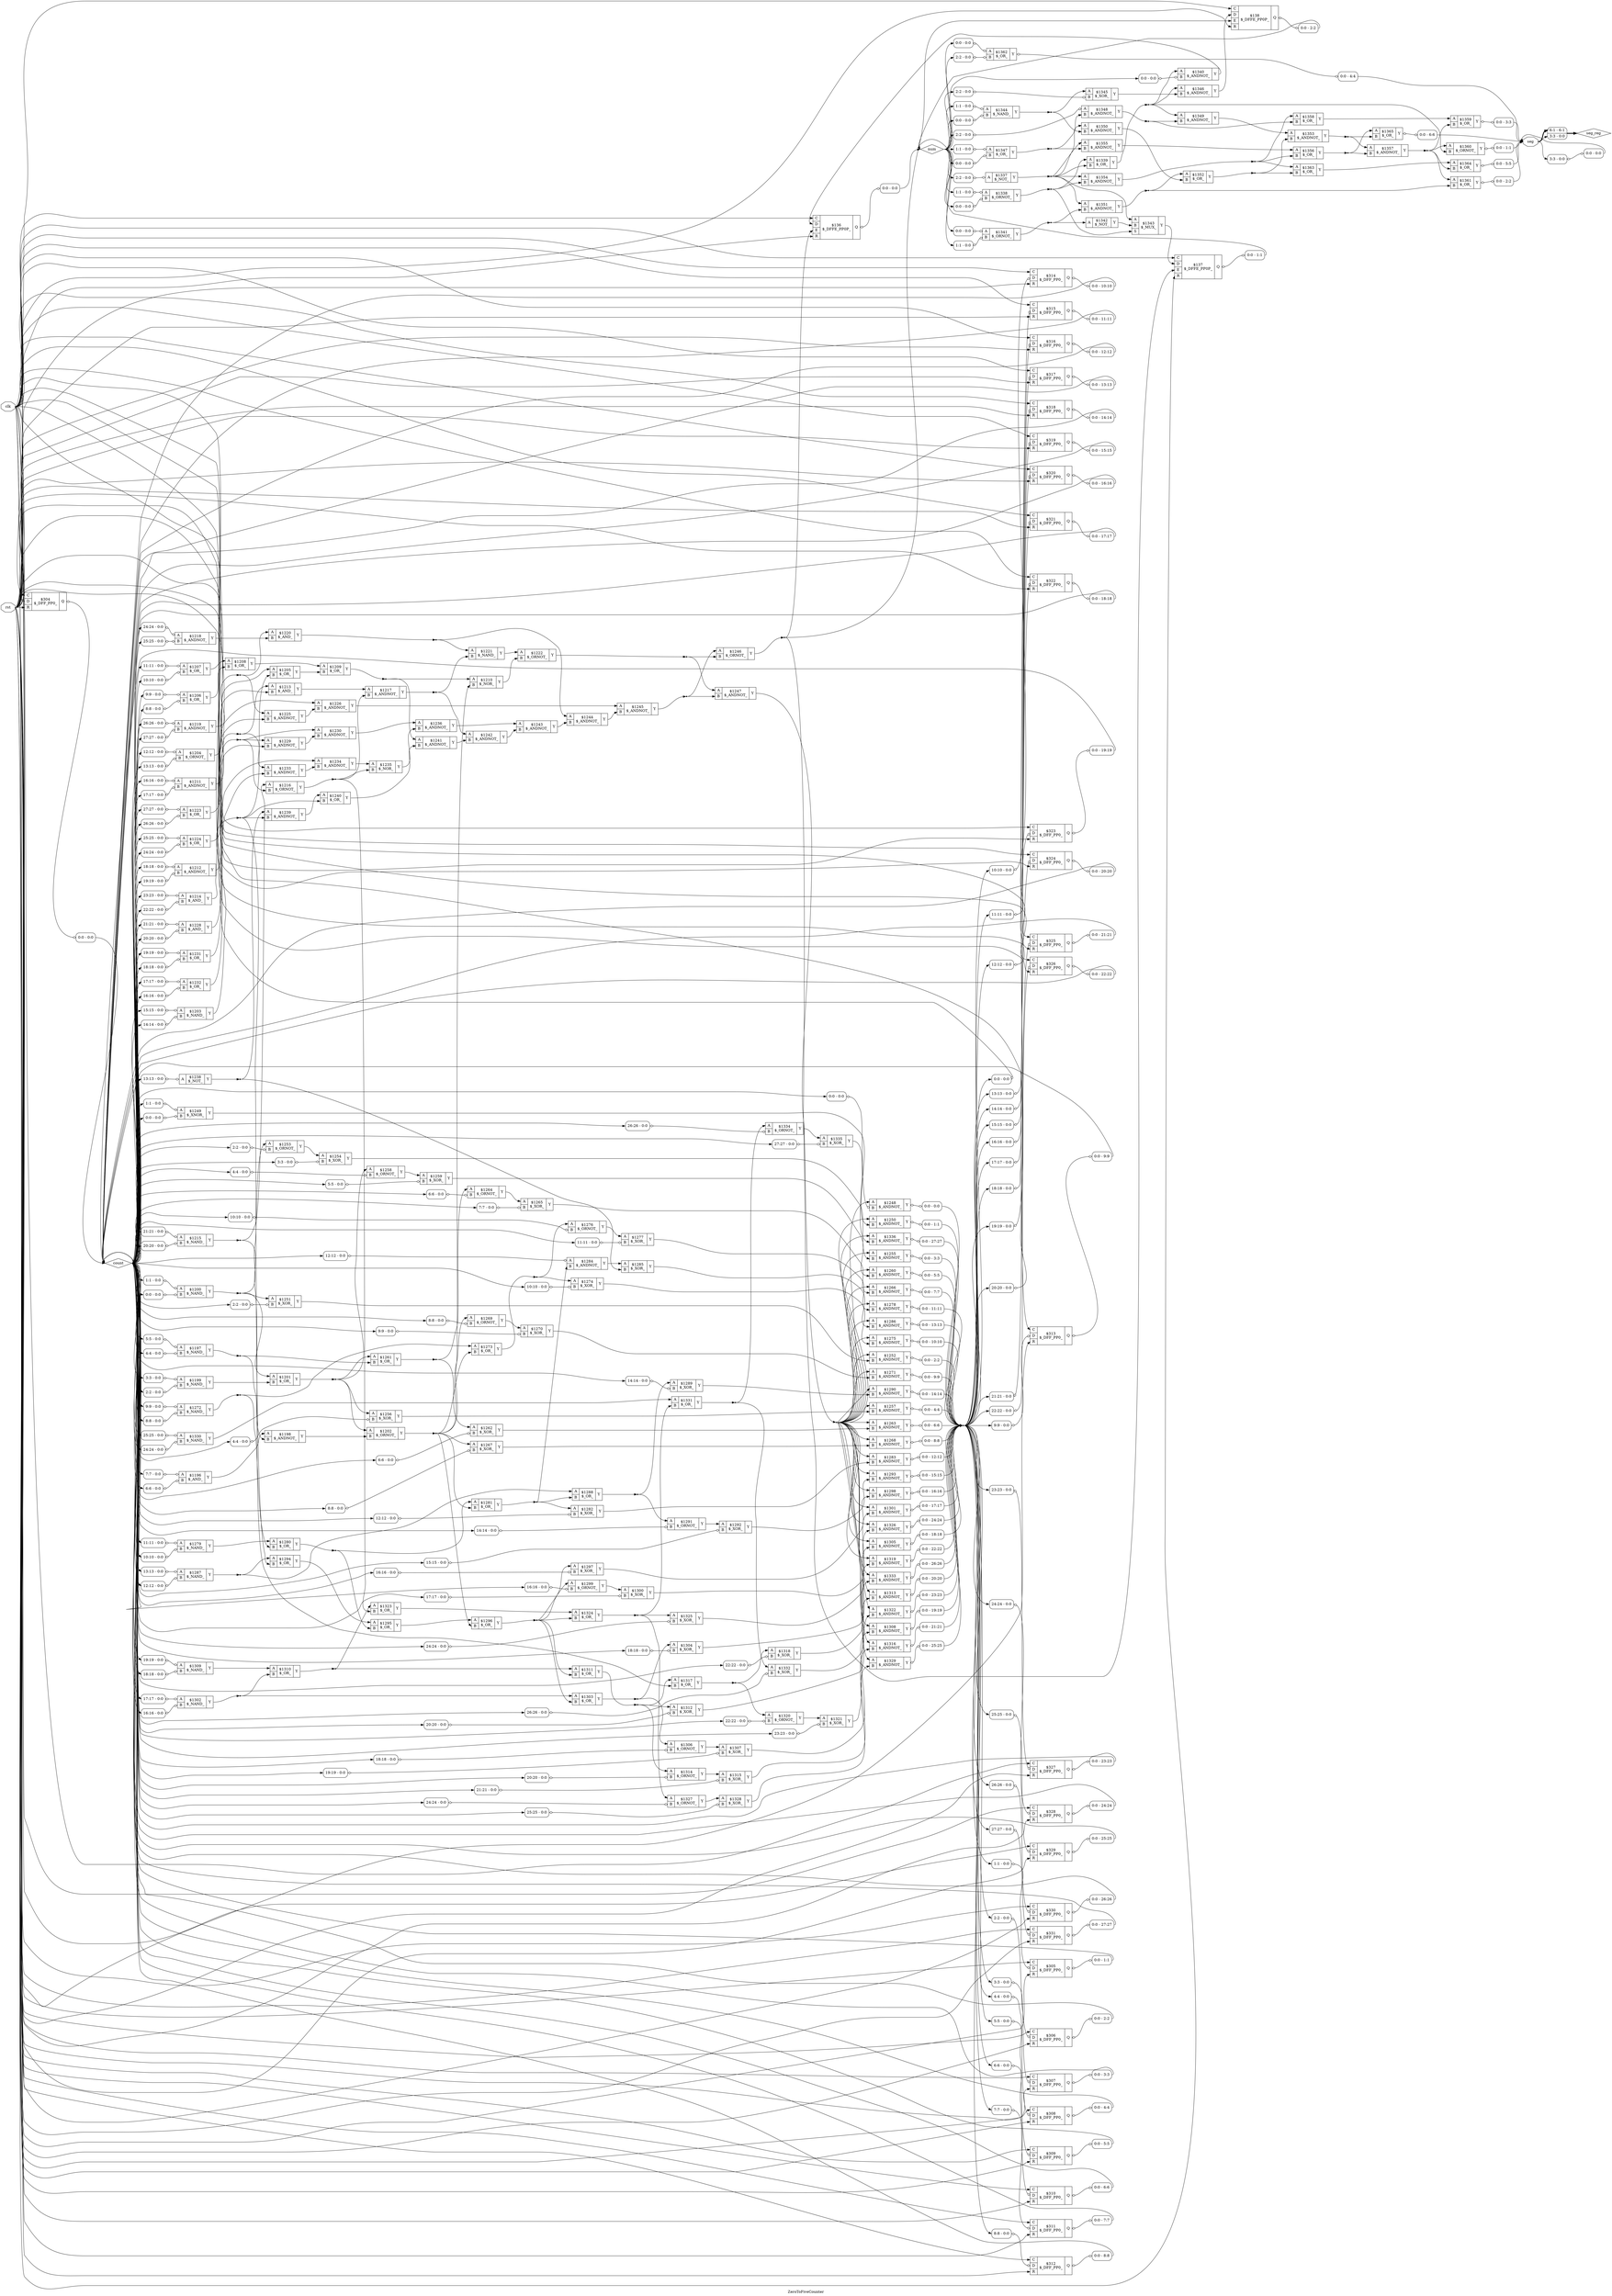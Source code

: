 digraph "ZeroToFiveCounter" {
label="ZeroToFiveCounter";
rankdir="LR";
remincross=true;
n136 [ shape=octagon, label="clk", color="black", fontcolor="black" ];
n137 [ shape=diamond, label="count", color="black", fontcolor="black" ];
n138 [ shape=diamond, label="num", color="black", fontcolor="black" ];
n139 [ shape=octagon, label="rst", color="black", fontcolor="black" ];
n140 [ shape=octagon, label="seg", color="black", fontcolor="black" ];
n141 [ shape=diamond, label="seg_reg", color="black", fontcolor="black" ];
c145 [ shape=record, label="{{<p142> A|<p143> B}|$1196\n$_AND_|{<p144> Y}}",  ];
x0 [ shape=record, style=rounded, label="<s0> 7:7 - 0:0 ", color="black", fontcolor="black" ];
x0:e -> c145:p142:w [arrowhead=odiamond, arrowtail=odiamond, dir=both, color="black", fontcolor="black", label=""];
x1 [ shape=record, style=rounded, label="<s0> 6:6 - 0:0 ", color="black", fontcolor="black" ];
x1:e -> c145:p143:w [arrowhead=odiamond, arrowtail=odiamond, dir=both, color="black", fontcolor="black", label=""];
c146 [ shape=record, label="{{<p142> A|<p143> B}|$1197\n$_NAND_|{<p144> Y}}",  ];
x2 [ shape=record, style=rounded, label="<s0> 5:5 - 0:0 ", color="black", fontcolor="black" ];
x2:e -> c146:p142:w [arrowhead=odiamond, arrowtail=odiamond, dir=both, color="black", fontcolor="black", label=""];
x3 [ shape=record, style=rounded, label="<s0> 4:4 - 0:0 ", color="black", fontcolor="black" ];
x3:e -> c146:p143:w [arrowhead=odiamond, arrowtail=odiamond, dir=both, color="black", fontcolor="black", label=""];
c147 [ shape=record, label="{{<p142> A|<p143> B}|$1198\n$_ANDNOT_|{<p144> Y}}",  ];
c148 [ shape=record, label="{{<p142> A|<p143> B}|$1199\n$_NAND_|{<p144> Y}}",  ];
x4 [ shape=record, style=rounded, label="<s0> 3:3 - 0:0 ", color="black", fontcolor="black" ];
x4:e -> c148:p142:w [arrowhead=odiamond, arrowtail=odiamond, dir=both, color="black", fontcolor="black", label=""];
x5 [ shape=record, style=rounded, label="<s0> 2:2 - 0:0 ", color="black", fontcolor="black" ];
x5:e -> c148:p143:w [arrowhead=odiamond, arrowtail=odiamond, dir=both, color="black", fontcolor="black", label=""];
c149 [ shape=record, label="{{<p142> A|<p143> B}|$1200\n$_NAND_|{<p144> Y}}",  ];
x6 [ shape=record, style=rounded, label="<s0> 1:1 - 0:0 ", color="black", fontcolor="black" ];
x6:e -> c149:p142:w [arrowhead=odiamond, arrowtail=odiamond, dir=both, color="black", fontcolor="black", label=""];
x7 [ shape=record, style=rounded, label="<s0> 0:0 - 0:0 ", color="black", fontcolor="black" ];
x7:e -> c149:p143:w [arrowhead=odiamond, arrowtail=odiamond, dir=both, color="black", fontcolor="black", label=""];
c150 [ shape=record, label="{{<p142> A|<p143> B}|$1201\n$_OR_|{<p144> Y}}",  ];
c151 [ shape=record, label="{{<p142> A|<p143> B}|$1202\n$_ORNOT_|{<p144> Y}}",  ];
c152 [ shape=record, label="{{<p142> A|<p143> B}|$1203\n$_NAND_|{<p144> Y}}",  ];
x8 [ shape=record, style=rounded, label="<s0> 15:15 - 0:0 ", color="black", fontcolor="black" ];
x8:e -> c152:p142:w [arrowhead=odiamond, arrowtail=odiamond, dir=both, color="black", fontcolor="black", label=""];
x9 [ shape=record, style=rounded, label="<s0> 14:14 - 0:0 ", color="black", fontcolor="black" ];
x9:e -> c152:p143:w [arrowhead=odiamond, arrowtail=odiamond, dir=both, color="black", fontcolor="black", label=""];
c153 [ shape=record, label="{{<p142> A|<p143> B}|$1204\n$_ORNOT_|{<p144> Y}}",  ];
x10 [ shape=record, style=rounded, label="<s0> 12:12 - 0:0 ", color="black", fontcolor="black" ];
x10:e -> c153:p142:w [arrowhead=odiamond, arrowtail=odiamond, dir=both, color="black", fontcolor="black", label=""];
x11 [ shape=record, style=rounded, label="<s0> 13:13 - 0:0 ", color="black", fontcolor="black" ];
x11:e -> c153:p143:w [arrowhead=odiamond, arrowtail=odiamond, dir=both, color="black", fontcolor="black", label=""];
c154 [ shape=record, label="{{<p142> A|<p143> B}|$1205\n$_OR_|{<p144> Y}}",  ];
c155 [ shape=record, label="{{<p142> A|<p143> B}|$1206\n$_OR_|{<p144> Y}}",  ];
x12 [ shape=record, style=rounded, label="<s0> 9:9 - 0:0 ", color="black", fontcolor="black" ];
x12:e -> c155:p142:w [arrowhead=odiamond, arrowtail=odiamond, dir=both, color="black", fontcolor="black", label=""];
x13 [ shape=record, style=rounded, label="<s0> 8:8 - 0:0 ", color="black", fontcolor="black" ];
x13:e -> c155:p143:w [arrowhead=odiamond, arrowtail=odiamond, dir=both, color="black", fontcolor="black", label=""];
c156 [ shape=record, label="{{<p142> A|<p143> B}|$1207\n$_OR_|{<p144> Y}}",  ];
x14 [ shape=record, style=rounded, label="<s0> 11:11 - 0:0 ", color="black", fontcolor="black" ];
x14:e -> c156:p142:w [arrowhead=odiamond, arrowtail=odiamond, dir=both, color="black", fontcolor="black", label=""];
x15 [ shape=record, style=rounded, label="<s0> 10:10 - 0:0 ", color="black", fontcolor="black" ];
x15:e -> c156:p143:w [arrowhead=odiamond, arrowtail=odiamond, dir=both, color="black", fontcolor="black", label=""];
c157 [ shape=record, label="{{<p142> A|<p143> B}|$1208\n$_OR_|{<p144> Y}}",  ];
c158 [ shape=record, label="{{<p142> A|<p143> B}|$1209\n$_OR_|{<p144> Y}}",  ];
c159 [ shape=record, label="{{<p142> A|<p143> B}|$1210\n$_NOR_|{<p144> Y}}",  ];
c160 [ shape=record, label="{{<p142> A|<p143> B}|$1211\n$_ANDNOT_|{<p144> Y}}",  ];
x16 [ shape=record, style=rounded, label="<s0> 16:16 - 0:0 ", color="black", fontcolor="black" ];
x16:e -> c160:p142:w [arrowhead=odiamond, arrowtail=odiamond, dir=both, color="black", fontcolor="black", label=""];
x17 [ shape=record, style=rounded, label="<s0> 17:17 - 0:0 ", color="black", fontcolor="black" ];
x17:e -> c160:p143:w [arrowhead=odiamond, arrowtail=odiamond, dir=both, color="black", fontcolor="black", label=""];
c161 [ shape=record, label="{{<p142> A|<p143> B}|$1212\n$_ANDNOT_|{<p144> Y}}",  ];
x18 [ shape=record, style=rounded, label="<s0> 18:18 - 0:0 ", color="black", fontcolor="black" ];
x18:e -> c161:p142:w [arrowhead=odiamond, arrowtail=odiamond, dir=both, color="black", fontcolor="black", label=""];
x19 [ shape=record, style=rounded, label="<s0> 19:19 - 0:0 ", color="black", fontcolor="black" ];
x19:e -> c161:p143:w [arrowhead=odiamond, arrowtail=odiamond, dir=both, color="black", fontcolor="black", label=""];
c162 [ shape=record, label="{{<p142> A|<p143> B}|$1213\n$_AND_|{<p144> Y}}",  ];
c163 [ shape=record, label="{{<p142> A|<p143> B}|$1214\n$_AND_|{<p144> Y}}",  ];
x20 [ shape=record, style=rounded, label="<s0> 23:23 - 0:0 ", color="black", fontcolor="black" ];
x20:e -> c163:p142:w [arrowhead=odiamond, arrowtail=odiamond, dir=both, color="black", fontcolor="black", label=""];
x21 [ shape=record, style=rounded, label="<s0> 22:22 - 0:0 ", color="black", fontcolor="black" ];
x21:e -> c163:p143:w [arrowhead=odiamond, arrowtail=odiamond, dir=both, color="black", fontcolor="black", label=""];
c164 [ shape=record, label="{{<p142> A|<p143> B}|$1215\n$_NAND_|{<p144> Y}}",  ];
x22 [ shape=record, style=rounded, label="<s0> 21:21 - 0:0 ", color="black", fontcolor="black" ];
x22:e -> c164:p142:w [arrowhead=odiamond, arrowtail=odiamond, dir=both, color="black", fontcolor="black", label=""];
x23 [ shape=record, style=rounded, label="<s0> 20:20 - 0:0 ", color="black", fontcolor="black" ];
x23:e -> c164:p143:w [arrowhead=odiamond, arrowtail=odiamond, dir=both, color="black", fontcolor="black", label=""];
c165 [ shape=record, label="{{<p142> A|<p143> B}|$1216\n$_ORNOT_|{<p144> Y}}",  ];
c166 [ shape=record, label="{{<p142> A|<p143> B}|$1217\n$_ANDNOT_|{<p144> Y}}",  ];
c167 [ shape=record, label="{{<p142> A|<p143> B}|$1218\n$_ANDNOT_|{<p144> Y}}",  ];
x24 [ shape=record, style=rounded, label="<s0> 24:24 - 0:0 ", color="black", fontcolor="black" ];
x24:e -> c167:p142:w [arrowhead=odiamond, arrowtail=odiamond, dir=both, color="black", fontcolor="black", label=""];
x25 [ shape=record, style=rounded, label="<s0> 25:25 - 0:0 ", color="black", fontcolor="black" ];
x25:e -> c167:p143:w [arrowhead=odiamond, arrowtail=odiamond, dir=both, color="black", fontcolor="black", label=""];
c168 [ shape=record, label="{{<p142> A|<p143> B}|$1219\n$_ANDNOT_|{<p144> Y}}",  ];
x26 [ shape=record, style=rounded, label="<s0> 26:26 - 0:0 ", color="black", fontcolor="black" ];
x26:e -> c168:p142:w [arrowhead=odiamond, arrowtail=odiamond, dir=both, color="black", fontcolor="black", label=""];
x27 [ shape=record, style=rounded, label="<s0> 27:27 - 0:0 ", color="black", fontcolor="black" ];
x27:e -> c168:p143:w [arrowhead=odiamond, arrowtail=odiamond, dir=both, color="black", fontcolor="black", label=""];
c169 [ shape=record, label="{{<p142> A|<p143> B}|$1220\n$_AND_|{<p144> Y}}",  ];
c170 [ shape=record, label="{{<p142> A|<p143> B}|$1221\n$_NAND_|{<p144> Y}}",  ];
c171 [ shape=record, label="{{<p142> A|<p143> B}|$1222\n$_ORNOT_|{<p144> Y}}",  ];
c172 [ shape=record, label="{{<p142> A|<p143> B}|$1223\n$_OR_|{<p144> Y}}",  ];
x28 [ shape=record, style=rounded, label="<s0> 27:27 - 0:0 ", color="black", fontcolor="black" ];
x28:e -> c172:p142:w [arrowhead=odiamond, arrowtail=odiamond, dir=both, color="black", fontcolor="black", label=""];
x29 [ shape=record, style=rounded, label="<s0> 26:26 - 0:0 ", color="black", fontcolor="black" ];
x29:e -> c172:p143:w [arrowhead=odiamond, arrowtail=odiamond, dir=both, color="black", fontcolor="black", label=""];
c173 [ shape=record, label="{{<p142> A|<p143> B}|$1224\n$_OR_|{<p144> Y}}",  ];
x30 [ shape=record, style=rounded, label="<s0> 25:25 - 0:0 ", color="black", fontcolor="black" ];
x30:e -> c173:p142:w [arrowhead=odiamond, arrowtail=odiamond, dir=both, color="black", fontcolor="black", label=""];
x31 [ shape=record, style=rounded, label="<s0> 24:24 - 0:0 ", color="black", fontcolor="black" ];
x31:e -> c173:p143:w [arrowhead=odiamond, arrowtail=odiamond, dir=both, color="black", fontcolor="black", label=""];
c174 [ shape=record, label="{{<p142> A|<p143> B}|$1225\n$_ANDNOT_|{<p144> Y}}",  ];
c175 [ shape=record, label="{{<p142> A|<p143> B}|$1226\n$_ANDNOT_|{<p144> Y}}",  ];
c176 [ shape=record, label="{{<p142> A|<p143> B}|$1228\n$_AND_|{<p144> Y}}",  ];
x32 [ shape=record, style=rounded, label="<s0> 21:21 - 0:0 ", color="black", fontcolor="black" ];
x32:e -> c176:p142:w [arrowhead=odiamond, arrowtail=odiamond, dir=both, color="black", fontcolor="black", label=""];
x33 [ shape=record, style=rounded, label="<s0> 20:20 - 0:0 ", color="black", fontcolor="black" ];
x33:e -> c176:p143:w [arrowhead=odiamond, arrowtail=odiamond, dir=both, color="black", fontcolor="black", label=""];
c177 [ shape=record, label="{{<p142> A|<p143> B}|$1229\n$_ANDNOT_|{<p144> Y}}",  ];
c178 [ shape=record, label="{{<p142> A|<p143> B}|$1230\n$_ANDNOT_|{<p144> Y}}",  ];
c179 [ shape=record, label="{{<p142> A|<p143> B}|$1231\n$_OR_|{<p144> Y}}",  ];
x34 [ shape=record, style=rounded, label="<s0> 19:19 - 0:0 ", color="black", fontcolor="black" ];
x34:e -> c179:p142:w [arrowhead=odiamond, arrowtail=odiamond, dir=both, color="black", fontcolor="black", label=""];
x35 [ shape=record, style=rounded, label="<s0> 18:18 - 0:0 ", color="black", fontcolor="black" ];
x35:e -> c179:p143:w [arrowhead=odiamond, arrowtail=odiamond, dir=both, color="black", fontcolor="black", label=""];
c180 [ shape=record, label="{{<p142> A|<p143> B}|$1232\n$_OR_|{<p144> Y}}",  ];
x36 [ shape=record, style=rounded, label="<s0> 17:17 - 0:0 ", color="black", fontcolor="black" ];
x36:e -> c180:p142:w [arrowhead=odiamond, arrowtail=odiamond, dir=both, color="black", fontcolor="black", label=""];
x37 [ shape=record, style=rounded, label="<s0> 16:16 - 0:0 ", color="black", fontcolor="black" ];
x37:e -> c180:p143:w [arrowhead=odiamond, arrowtail=odiamond, dir=both, color="black", fontcolor="black", label=""];
c181 [ shape=record, label="{{<p142> A|<p143> B}|$1233\n$_ANDNOT_|{<p144> Y}}",  ];
c182 [ shape=record, label="{{<p142> A|<p143> B}|$1234\n$_ANDNOT_|{<p144> Y}}",  ];
c183 [ shape=record, label="{{<p142> A|<p143> B}|$1235\n$_NOR_|{<p144> Y}}",  ];
c184 [ shape=record, label="{{<p142> A|<p143> B}|$1236\n$_ANDNOT_|{<p144> Y}}",  ];
c185 [ shape=record, label="{{<p142> A}|$1238\n$_NOT_|{<p144> Y}}",  ];
x38 [ shape=record, style=rounded, label="<s0> 13:13 - 0:0 ", color="black", fontcolor="black" ];
x38:e -> c185:p142:w [arrowhead=odiamond, arrowtail=odiamond, dir=both, color="black", fontcolor="black", label=""];
c186 [ shape=record, label="{{<p142> A|<p143> B}|$1239\n$_ANDNOT_|{<p144> Y}}",  ];
c187 [ shape=record, label="{{<p142> A|<p143> B}|$1240\n$_OR_|{<p144> Y}}",  ];
c188 [ shape=record, label="{{<p142> A|<p143> B}|$1241\n$_ANDNOT_|{<p144> Y}}",  ];
c189 [ shape=record, label="{{<p142> A|<p143> B}|$1242\n$_ANDNOT_|{<p144> Y}}",  ];
c190 [ shape=record, label="{{<p142> A|<p143> B}|$1243\n$_ANDNOT_|{<p144> Y}}",  ];
c191 [ shape=record, label="{{<p142> A|<p143> B}|$1244\n$_ANDNOT_|{<p144> Y}}",  ];
c192 [ shape=record, label="{{<p142> A|<p143> B}|$1245\n$_ANDNOT_|{<p144> Y}}",  ];
c193 [ shape=record, label="{{<p142> A|<p143> B}|$1246\n$_ORNOT_|{<p144> Y}}",  ];
c194 [ shape=record, label="{{<p142> A|<p143> B}|$1247\n$_ANDNOT_|{<p144> Y}}",  ];
c195 [ shape=record, label="{{<p142> A|<p143> B}|$1248\n$_ANDNOT_|{<p144> Y}}",  ];
x39 [ shape=record, style=rounded, label="<s0> 0:0 - 0:0 ", color="black", fontcolor="black" ];
x39:e -> c195:p143:w [arrowhead=odiamond, arrowtail=odiamond, dir=both, color="black", fontcolor="black", label=""];
x40 [ shape=record, style=rounded, label="<s0> 0:0 - 0:0 ", color="black", fontcolor="black" ];
c195:p144:e -> x40:w [arrowhead=odiamond, arrowtail=odiamond, dir=both, color="black", fontcolor="black", label=""];
c196 [ shape=record, label="{{<p142> A|<p143> B}|$1249\n$_XNOR_|{<p144> Y}}",  ];
x41 [ shape=record, style=rounded, label="<s0> 1:1 - 0:0 ", color="black", fontcolor="black" ];
x41:e -> c196:p142:w [arrowhead=odiamond, arrowtail=odiamond, dir=both, color="black", fontcolor="black", label=""];
x42 [ shape=record, style=rounded, label="<s0> 0:0 - 0:0 ", color="black", fontcolor="black" ];
x42:e -> c196:p143:w [arrowhead=odiamond, arrowtail=odiamond, dir=both, color="black", fontcolor="black", label=""];
c197 [ shape=record, label="{{<p142> A|<p143> B}|$1250\n$_ANDNOT_|{<p144> Y}}",  ];
x43 [ shape=record, style=rounded, label="<s0> 0:0 - 1:1 ", color="black", fontcolor="black" ];
c197:p144:e -> x43:w [arrowhead=odiamond, arrowtail=odiamond, dir=both, color="black", fontcolor="black", label=""];
c198 [ shape=record, label="{{<p142> A|<p143> B}|$1251\n$_XOR_|{<p144> Y}}",  ];
x44 [ shape=record, style=rounded, label="<s0> 2:2 - 0:0 ", color="black", fontcolor="black" ];
x44:e -> c198:p143:w [arrowhead=odiamond, arrowtail=odiamond, dir=both, color="black", fontcolor="black", label=""];
c199 [ shape=record, label="{{<p142> A|<p143> B}|$1252\n$_ANDNOT_|{<p144> Y}}",  ];
x45 [ shape=record, style=rounded, label="<s0> 0:0 - 2:2 ", color="black", fontcolor="black" ];
c199:p144:e -> x45:w [arrowhead=odiamond, arrowtail=odiamond, dir=both, color="black", fontcolor="black", label=""];
c200 [ shape=record, label="{{<p142> A|<p143> B}|$1253\n$_ORNOT_|{<p144> Y}}",  ];
x46 [ shape=record, style=rounded, label="<s0> 2:2 - 0:0 ", color="black", fontcolor="black" ];
x46:e -> c200:p143:w [arrowhead=odiamond, arrowtail=odiamond, dir=both, color="black", fontcolor="black", label=""];
c201 [ shape=record, label="{{<p142> A|<p143> B}|$1254\n$_XOR_|{<p144> Y}}",  ];
x47 [ shape=record, style=rounded, label="<s0> 3:3 - 0:0 ", color="black", fontcolor="black" ];
x47:e -> c201:p143:w [arrowhead=odiamond, arrowtail=odiamond, dir=both, color="black", fontcolor="black", label=""];
c202 [ shape=record, label="{{<p142> A|<p143> B}|$1255\n$_ANDNOT_|{<p144> Y}}",  ];
x48 [ shape=record, style=rounded, label="<s0> 0:0 - 3:3 ", color="black", fontcolor="black" ];
c202:p144:e -> x48:w [arrowhead=odiamond, arrowtail=odiamond, dir=both, color="black", fontcolor="black", label=""];
c203 [ shape=record, label="{{<p142> A|<p143> B}|$1256\n$_XOR_|{<p144> Y}}",  ];
x49 [ shape=record, style=rounded, label="<s0> 4:4 - 0:0 ", color="black", fontcolor="black" ];
x49:e -> c203:p143:w [arrowhead=odiamond, arrowtail=odiamond, dir=both, color="black", fontcolor="black", label=""];
c204 [ shape=record, label="{{<p142> A|<p143> B}|$1257\n$_ANDNOT_|{<p144> Y}}",  ];
x50 [ shape=record, style=rounded, label="<s0> 0:0 - 4:4 ", color="black", fontcolor="black" ];
c204:p144:e -> x50:w [arrowhead=odiamond, arrowtail=odiamond, dir=both, color="black", fontcolor="black", label=""];
c205 [ shape=record, label="{{<p142> A|<p143> B}|$1258\n$_ORNOT_|{<p144> Y}}",  ];
x51 [ shape=record, style=rounded, label="<s0> 4:4 - 0:0 ", color="black", fontcolor="black" ];
x51:e -> c205:p143:w [arrowhead=odiamond, arrowtail=odiamond, dir=both, color="black", fontcolor="black", label=""];
c206 [ shape=record, label="{{<p142> A|<p143> B}|$1259\n$_XOR_|{<p144> Y}}",  ];
x52 [ shape=record, style=rounded, label="<s0> 5:5 - 0:0 ", color="black", fontcolor="black" ];
x52:e -> c206:p143:w [arrowhead=odiamond, arrowtail=odiamond, dir=both, color="black", fontcolor="black", label=""];
c207 [ shape=record, label="{{<p142> A|<p143> B}|$1260\n$_ANDNOT_|{<p144> Y}}",  ];
x53 [ shape=record, style=rounded, label="<s0> 0:0 - 5:5 ", color="black", fontcolor="black" ];
c207:p144:e -> x53:w [arrowhead=odiamond, arrowtail=odiamond, dir=both, color="black", fontcolor="black", label=""];
c208 [ shape=record, label="{{<p142> A|<p143> B}|$1261\n$_OR_|{<p144> Y}}",  ];
c209 [ shape=record, label="{{<p142> A|<p143> B}|$1262\n$_XOR_|{<p144> Y}}",  ];
x54 [ shape=record, style=rounded, label="<s0> 6:6 - 0:0 ", color="black", fontcolor="black" ];
x54:e -> c209:p143:w [arrowhead=odiamond, arrowtail=odiamond, dir=both, color="black", fontcolor="black", label=""];
c210 [ shape=record, label="{{<p142> A|<p143> B}|$1263\n$_ANDNOT_|{<p144> Y}}",  ];
x55 [ shape=record, style=rounded, label="<s0> 0:0 - 6:6 ", color="black", fontcolor="black" ];
c210:p144:e -> x55:w [arrowhead=odiamond, arrowtail=odiamond, dir=both, color="black", fontcolor="black", label=""];
c211 [ shape=record, label="{{<p142> A|<p143> B}|$1264\n$_ORNOT_|{<p144> Y}}",  ];
x56 [ shape=record, style=rounded, label="<s0> 6:6 - 0:0 ", color="black", fontcolor="black" ];
x56:e -> c211:p143:w [arrowhead=odiamond, arrowtail=odiamond, dir=both, color="black", fontcolor="black", label=""];
c212 [ shape=record, label="{{<p142> A|<p143> B}|$1265\n$_XOR_|{<p144> Y}}",  ];
x57 [ shape=record, style=rounded, label="<s0> 7:7 - 0:0 ", color="black", fontcolor="black" ];
x57:e -> c212:p143:w [arrowhead=odiamond, arrowtail=odiamond, dir=both, color="black", fontcolor="black", label=""];
c213 [ shape=record, label="{{<p142> A|<p143> B}|$1266\n$_ANDNOT_|{<p144> Y}}",  ];
x58 [ shape=record, style=rounded, label="<s0> 0:0 - 7:7 ", color="black", fontcolor="black" ];
c213:p144:e -> x58:w [arrowhead=odiamond, arrowtail=odiamond, dir=both, color="black", fontcolor="black", label=""];
c214 [ shape=record, label="{{<p142> A|<p143> B}|$1267\n$_XOR_|{<p144> Y}}",  ];
x59 [ shape=record, style=rounded, label="<s0> 8:8 - 0:0 ", color="black", fontcolor="black" ];
x59:e -> c214:p143:w [arrowhead=odiamond, arrowtail=odiamond, dir=both, color="black", fontcolor="black", label=""];
c215 [ shape=record, label="{{<p142> A|<p143> B}|$1268\n$_ANDNOT_|{<p144> Y}}",  ];
x60 [ shape=record, style=rounded, label="<s0> 0:0 - 8:8 ", color="black", fontcolor="black" ];
c215:p144:e -> x60:w [arrowhead=odiamond, arrowtail=odiamond, dir=both, color="black", fontcolor="black", label=""];
c216 [ shape=record, label="{{<p142> A|<p143> B}|$1269\n$_ORNOT_|{<p144> Y}}",  ];
x61 [ shape=record, style=rounded, label="<s0> 8:8 - 0:0 ", color="black", fontcolor="black" ];
x61:e -> c216:p143:w [arrowhead=odiamond, arrowtail=odiamond, dir=both, color="black", fontcolor="black", label=""];
c217 [ shape=record, label="{{<p142> A|<p143> B}|$1270\n$_XOR_|{<p144> Y}}",  ];
x62 [ shape=record, style=rounded, label="<s0> 9:9 - 0:0 ", color="black", fontcolor="black" ];
x62:e -> c217:p143:w [arrowhead=odiamond, arrowtail=odiamond, dir=both, color="black", fontcolor="black", label=""];
c218 [ shape=record, label="{{<p142> A|<p143> B}|$1271\n$_ANDNOT_|{<p144> Y}}",  ];
x63 [ shape=record, style=rounded, label="<s0> 0:0 - 9:9 ", color="black", fontcolor="black" ];
c218:p144:e -> x63:w [arrowhead=odiamond, arrowtail=odiamond, dir=both, color="black", fontcolor="black", label=""];
c219 [ shape=record, label="{{<p142> A|<p143> B}|$1272\n$_NAND_|{<p144> Y}}",  ];
x64 [ shape=record, style=rounded, label="<s0> 9:9 - 0:0 ", color="black", fontcolor="black" ];
x64:e -> c219:p142:w [arrowhead=odiamond, arrowtail=odiamond, dir=both, color="black", fontcolor="black", label=""];
x65 [ shape=record, style=rounded, label="<s0> 8:8 - 0:0 ", color="black", fontcolor="black" ];
x65:e -> c219:p143:w [arrowhead=odiamond, arrowtail=odiamond, dir=both, color="black", fontcolor="black", label=""];
c220 [ shape=record, label="{{<p142> A|<p143> B}|$1273\n$_OR_|{<p144> Y}}",  ];
c221 [ shape=record, label="{{<p142> A|<p143> B}|$1274\n$_XOR_|{<p144> Y}}",  ];
x66 [ shape=record, style=rounded, label="<s0> 10:10 - 0:0 ", color="black", fontcolor="black" ];
x66:e -> c221:p143:w [arrowhead=odiamond, arrowtail=odiamond, dir=both, color="black", fontcolor="black", label=""];
c222 [ shape=record, label="{{<p142> A|<p143> B}|$1275\n$_ANDNOT_|{<p144> Y}}",  ];
x67 [ shape=record, style=rounded, label="<s0> 0:0 - 10:10 ", color="black", fontcolor="black" ];
c222:p144:e -> x67:w [arrowhead=odiamond, arrowtail=odiamond, dir=both, color="black", fontcolor="black", label=""];
c223 [ shape=record, label="{{<p142> A|<p143> B}|$1276\n$_ORNOT_|{<p144> Y}}",  ];
x68 [ shape=record, style=rounded, label="<s0> 10:10 - 0:0 ", color="black", fontcolor="black" ];
x68:e -> c223:p143:w [arrowhead=odiamond, arrowtail=odiamond, dir=both, color="black", fontcolor="black", label=""];
c224 [ shape=record, label="{{<p142> A|<p143> B}|$1277\n$_XOR_|{<p144> Y}}",  ];
x69 [ shape=record, style=rounded, label="<s0> 11:11 - 0:0 ", color="black", fontcolor="black" ];
x69:e -> c224:p143:w [arrowhead=odiamond, arrowtail=odiamond, dir=both, color="black", fontcolor="black", label=""];
c225 [ shape=record, label="{{<p142> A|<p143> B}|$1278\n$_ANDNOT_|{<p144> Y}}",  ];
x70 [ shape=record, style=rounded, label="<s0> 0:0 - 11:11 ", color="black", fontcolor="black" ];
c225:p144:e -> x70:w [arrowhead=odiamond, arrowtail=odiamond, dir=both, color="black", fontcolor="black", label=""];
c226 [ shape=record, label="{{<p142> A|<p143> B}|$1279\n$_NAND_|{<p144> Y}}",  ];
x71 [ shape=record, style=rounded, label="<s0> 11:11 - 0:0 ", color="black", fontcolor="black" ];
x71:e -> c226:p142:w [arrowhead=odiamond, arrowtail=odiamond, dir=both, color="black", fontcolor="black", label=""];
x72 [ shape=record, style=rounded, label="<s0> 10:10 - 0:0 ", color="black", fontcolor="black" ];
x72:e -> c226:p143:w [arrowhead=odiamond, arrowtail=odiamond, dir=both, color="black", fontcolor="black", label=""];
c227 [ shape=record, label="{{<p142> A|<p143> B}|$1280\n$_OR_|{<p144> Y}}",  ];
c228 [ shape=record, label="{{<p142> A|<p143> B}|$1281\n$_OR_|{<p144> Y}}",  ];
c229 [ shape=record, label="{{<p142> A|<p143> B}|$1282\n$_XOR_|{<p144> Y}}",  ];
x73 [ shape=record, style=rounded, label="<s0> 12:12 - 0:0 ", color="black", fontcolor="black" ];
x73:e -> c229:p143:w [arrowhead=odiamond, arrowtail=odiamond, dir=both, color="black", fontcolor="black", label=""];
c230 [ shape=record, label="{{<p142> A|<p143> B}|$1283\n$_ANDNOT_|{<p144> Y}}",  ];
x74 [ shape=record, style=rounded, label="<s0> 0:0 - 12:12 ", color="black", fontcolor="black" ];
c230:p144:e -> x74:w [arrowhead=odiamond, arrowtail=odiamond, dir=both, color="black", fontcolor="black", label=""];
c231 [ shape=record, label="{{<p142> A|<p143> B}|$1284\n$_ANDNOT_|{<p144> Y}}",  ];
x75 [ shape=record, style=rounded, label="<s0> 12:12 - 0:0 ", color="black", fontcolor="black" ];
x75:e -> c231:p142:w [arrowhead=odiamond, arrowtail=odiamond, dir=both, color="black", fontcolor="black", label=""];
c232 [ shape=record, label="{{<p142> A|<p143> B}|$1285\n$_XOR_|{<p144> Y}}",  ];
c233 [ shape=record, label="{{<p142> A|<p143> B}|$1286\n$_ANDNOT_|{<p144> Y}}",  ];
x76 [ shape=record, style=rounded, label="<s0> 0:0 - 13:13 ", color="black", fontcolor="black" ];
c233:p144:e -> x76:w [arrowhead=odiamond, arrowtail=odiamond, dir=both, color="black", fontcolor="black", label=""];
c234 [ shape=record, label="{{<p142> A|<p143> B}|$1287\n$_NAND_|{<p144> Y}}",  ];
x77 [ shape=record, style=rounded, label="<s0> 13:13 - 0:0 ", color="black", fontcolor="black" ];
x77:e -> c234:p142:w [arrowhead=odiamond, arrowtail=odiamond, dir=both, color="black", fontcolor="black", label=""];
x78 [ shape=record, style=rounded, label="<s0> 12:12 - 0:0 ", color="black", fontcolor="black" ];
x78:e -> c234:p143:w [arrowhead=odiamond, arrowtail=odiamond, dir=both, color="black", fontcolor="black", label=""];
c235 [ shape=record, label="{{<p142> A|<p143> B}|$1288\n$_OR_|{<p144> Y}}",  ];
c236 [ shape=record, label="{{<p142> A|<p143> B}|$1289\n$_XOR_|{<p144> Y}}",  ];
x79 [ shape=record, style=rounded, label="<s0> 14:14 - 0:0 ", color="black", fontcolor="black" ];
x79:e -> c236:p143:w [arrowhead=odiamond, arrowtail=odiamond, dir=both, color="black", fontcolor="black", label=""];
c237 [ shape=record, label="{{<p142> A|<p143> B}|$1290\n$_ANDNOT_|{<p144> Y}}",  ];
x80 [ shape=record, style=rounded, label="<s0> 0:0 - 14:14 ", color="black", fontcolor="black" ];
c237:p144:e -> x80:w [arrowhead=odiamond, arrowtail=odiamond, dir=both, color="black", fontcolor="black", label=""];
c238 [ shape=record, label="{{<p142> A|<p143> B}|$1291\n$_ORNOT_|{<p144> Y}}",  ];
x81 [ shape=record, style=rounded, label="<s0> 14:14 - 0:0 ", color="black", fontcolor="black" ];
x81:e -> c238:p143:w [arrowhead=odiamond, arrowtail=odiamond, dir=both, color="black", fontcolor="black", label=""];
c239 [ shape=record, label="{{<p142> A|<p143> B}|$1292\n$_XOR_|{<p144> Y}}",  ];
x82 [ shape=record, style=rounded, label="<s0> 15:15 - 0:0 ", color="black", fontcolor="black" ];
x82:e -> c239:p143:w [arrowhead=odiamond, arrowtail=odiamond, dir=both, color="black", fontcolor="black", label=""];
c240 [ shape=record, label="{{<p142> A|<p143> B}|$1293\n$_ANDNOT_|{<p144> Y}}",  ];
x83 [ shape=record, style=rounded, label="<s0> 0:0 - 15:15 ", color="black", fontcolor="black" ];
c240:p144:e -> x83:w [arrowhead=odiamond, arrowtail=odiamond, dir=both, color="black", fontcolor="black", label=""];
c241 [ shape=record, label="{{<p142> A|<p143> B}|$1294\n$_OR_|{<p144> Y}}",  ];
c242 [ shape=record, label="{{<p142> A|<p143> B}|$1295\n$_OR_|{<p144> Y}}",  ];
c243 [ shape=record, label="{{<p142> A|<p143> B}|$1296\n$_OR_|{<p144> Y}}",  ];
c244 [ shape=record, label="{{<p142> A|<p143> B}|$1297\n$_XOR_|{<p144> Y}}",  ];
x84 [ shape=record, style=rounded, label="<s0> 16:16 - 0:0 ", color="black", fontcolor="black" ];
x84:e -> c244:p143:w [arrowhead=odiamond, arrowtail=odiamond, dir=both, color="black", fontcolor="black", label=""];
c245 [ shape=record, label="{{<p142> A|<p143> B}|$1298\n$_ANDNOT_|{<p144> Y}}",  ];
x85 [ shape=record, style=rounded, label="<s0> 0:0 - 16:16 ", color="black", fontcolor="black" ];
c245:p144:e -> x85:w [arrowhead=odiamond, arrowtail=odiamond, dir=both, color="black", fontcolor="black", label=""];
c246 [ shape=record, label="{{<p142> A|<p143> B}|$1299\n$_ORNOT_|{<p144> Y}}",  ];
x86 [ shape=record, style=rounded, label="<s0> 16:16 - 0:0 ", color="black", fontcolor="black" ];
x86:e -> c246:p143:w [arrowhead=odiamond, arrowtail=odiamond, dir=both, color="black", fontcolor="black", label=""];
c247 [ shape=record, label="{{<p142> A|<p143> B}|$1300\n$_XOR_|{<p144> Y}}",  ];
x87 [ shape=record, style=rounded, label="<s0> 17:17 - 0:0 ", color="black", fontcolor="black" ];
x87:e -> c247:p143:w [arrowhead=odiamond, arrowtail=odiamond, dir=both, color="black", fontcolor="black", label=""];
c248 [ shape=record, label="{{<p142> A|<p143> B}|$1301\n$_ANDNOT_|{<p144> Y}}",  ];
x88 [ shape=record, style=rounded, label="<s0> 0:0 - 17:17 ", color="black", fontcolor="black" ];
c248:p144:e -> x88:w [arrowhead=odiamond, arrowtail=odiamond, dir=both, color="black", fontcolor="black", label=""];
c249 [ shape=record, label="{{<p142> A|<p143> B}|$1302\n$_NAND_|{<p144> Y}}",  ];
x89 [ shape=record, style=rounded, label="<s0> 17:17 - 0:0 ", color="black", fontcolor="black" ];
x89:e -> c249:p142:w [arrowhead=odiamond, arrowtail=odiamond, dir=both, color="black", fontcolor="black", label=""];
x90 [ shape=record, style=rounded, label="<s0> 16:16 - 0:0 ", color="black", fontcolor="black" ];
x90:e -> c249:p143:w [arrowhead=odiamond, arrowtail=odiamond, dir=both, color="black", fontcolor="black", label=""];
c250 [ shape=record, label="{{<p142> A|<p143> B}|$1303\n$_OR_|{<p144> Y}}",  ];
c251 [ shape=record, label="{{<p142> A|<p143> B}|$1304\n$_XOR_|{<p144> Y}}",  ];
x91 [ shape=record, style=rounded, label="<s0> 18:18 - 0:0 ", color="black", fontcolor="black" ];
x91:e -> c251:p143:w [arrowhead=odiamond, arrowtail=odiamond, dir=both, color="black", fontcolor="black", label=""];
c252 [ shape=record, label="{{<p142> A|<p143> B}|$1305\n$_ANDNOT_|{<p144> Y}}",  ];
x92 [ shape=record, style=rounded, label="<s0> 0:0 - 18:18 ", color="black", fontcolor="black" ];
c252:p144:e -> x92:w [arrowhead=odiamond, arrowtail=odiamond, dir=both, color="black", fontcolor="black", label=""];
c253 [ shape=record, label="{{<p142> A|<p143> B}|$1306\n$_ORNOT_|{<p144> Y}}",  ];
x93 [ shape=record, style=rounded, label="<s0> 18:18 - 0:0 ", color="black", fontcolor="black" ];
x93:e -> c253:p143:w [arrowhead=odiamond, arrowtail=odiamond, dir=both, color="black", fontcolor="black", label=""];
c254 [ shape=record, label="{{<p142> A|<p143> B}|$1307\n$_XOR_|{<p144> Y}}",  ];
x94 [ shape=record, style=rounded, label="<s0> 19:19 - 0:0 ", color="black", fontcolor="black" ];
x94:e -> c254:p143:w [arrowhead=odiamond, arrowtail=odiamond, dir=both, color="black", fontcolor="black", label=""];
c255 [ shape=record, label="{{<p142> A|<p143> B}|$1308\n$_ANDNOT_|{<p144> Y}}",  ];
x95 [ shape=record, style=rounded, label="<s0> 0:0 - 19:19 ", color="black", fontcolor="black" ];
c255:p144:e -> x95:w [arrowhead=odiamond, arrowtail=odiamond, dir=both, color="black", fontcolor="black", label=""];
c256 [ shape=record, label="{{<p142> A|<p143> B}|$1309\n$_NAND_|{<p144> Y}}",  ];
x96 [ shape=record, style=rounded, label="<s0> 19:19 - 0:0 ", color="black", fontcolor="black" ];
x96:e -> c256:p142:w [arrowhead=odiamond, arrowtail=odiamond, dir=both, color="black", fontcolor="black", label=""];
x97 [ shape=record, style=rounded, label="<s0> 18:18 - 0:0 ", color="black", fontcolor="black" ];
x97:e -> c256:p143:w [arrowhead=odiamond, arrowtail=odiamond, dir=both, color="black", fontcolor="black", label=""];
c257 [ shape=record, label="{{<p142> A|<p143> B}|$1310\n$_OR_|{<p144> Y}}",  ];
c258 [ shape=record, label="{{<p142> A|<p143> B}|$1311\n$_OR_|{<p144> Y}}",  ];
c259 [ shape=record, label="{{<p142> A|<p143> B}|$1312\n$_XOR_|{<p144> Y}}",  ];
x98 [ shape=record, style=rounded, label="<s0> 20:20 - 0:0 ", color="black", fontcolor="black" ];
x98:e -> c259:p143:w [arrowhead=odiamond, arrowtail=odiamond, dir=both, color="black", fontcolor="black", label=""];
c260 [ shape=record, label="{{<p142> A|<p143> B}|$1313\n$_ANDNOT_|{<p144> Y}}",  ];
x99 [ shape=record, style=rounded, label="<s0> 0:0 - 20:20 ", color="black", fontcolor="black" ];
c260:p144:e -> x99:w [arrowhead=odiamond, arrowtail=odiamond, dir=both, color="black", fontcolor="black", label=""];
c261 [ shape=record, label="{{<p142> A|<p143> B}|$1314\n$_ORNOT_|{<p144> Y}}",  ];
x100 [ shape=record, style=rounded, label="<s0> 20:20 - 0:0 ", color="black", fontcolor="black" ];
x100:e -> c261:p143:w [arrowhead=odiamond, arrowtail=odiamond, dir=both, color="black", fontcolor="black", label=""];
c262 [ shape=record, label="{{<p142> A|<p143> B}|$1315\n$_XOR_|{<p144> Y}}",  ];
x101 [ shape=record, style=rounded, label="<s0> 21:21 - 0:0 ", color="black", fontcolor="black" ];
x101:e -> c262:p143:w [arrowhead=odiamond, arrowtail=odiamond, dir=both, color="black", fontcolor="black", label=""];
c263 [ shape=record, label="{{<p142> A|<p143> B}|$1316\n$_ANDNOT_|{<p144> Y}}",  ];
x102 [ shape=record, style=rounded, label="<s0> 0:0 - 21:21 ", color="black", fontcolor="black" ];
c263:p144:e -> x102:w [arrowhead=odiamond, arrowtail=odiamond, dir=both, color="black", fontcolor="black", label=""];
c264 [ shape=record, label="{{<p142> A|<p143> B}|$1317\n$_OR_|{<p144> Y}}",  ];
c265 [ shape=record, label="{{<p142> A|<p143> B}|$1318\n$_XOR_|{<p144> Y}}",  ];
x103 [ shape=record, style=rounded, label="<s0> 22:22 - 0:0 ", color="black", fontcolor="black" ];
x103:e -> c265:p143:w [arrowhead=odiamond, arrowtail=odiamond, dir=both, color="black", fontcolor="black", label=""];
c266 [ shape=record, label="{{<p142> A|<p143> B}|$1319\n$_ANDNOT_|{<p144> Y}}",  ];
x104 [ shape=record, style=rounded, label="<s0> 0:0 - 22:22 ", color="black", fontcolor="black" ];
c266:p144:e -> x104:w [arrowhead=odiamond, arrowtail=odiamond, dir=both, color="black", fontcolor="black", label=""];
c267 [ shape=record, label="{{<p142> A|<p143> B}|$1320\n$_ORNOT_|{<p144> Y}}",  ];
x105 [ shape=record, style=rounded, label="<s0> 22:22 - 0:0 ", color="black", fontcolor="black" ];
x105:e -> c267:p143:w [arrowhead=odiamond, arrowtail=odiamond, dir=both, color="black", fontcolor="black", label=""];
c268 [ shape=record, label="{{<p142> A|<p143> B}|$1321\n$_XOR_|{<p144> Y}}",  ];
x106 [ shape=record, style=rounded, label="<s0> 23:23 - 0:0 ", color="black", fontcolor="black" ];
x106:e -> c268:p143:w [arrowhead=odiamond, arrowtail=odiamond, dir=both, color="black", fontcolor="black", label=""];
c269 [ shape=record, label="{{<p142> A|<p143> B}|$1322\n$_ANDNOT_|{<p144> Y}}",  ];
x107 [ shape=record, style=rounded, label="<s0> 0:0 - 23:23 ", color="black", fontcolor="black" ];
c269:p144:e -> x107:w [arrowhead=odiamond, arrowtail=odiamond, dir=both, color="black", fontcolor="black", label=""];
c270 [ shape=record, label="{{<p142> A|<p143> B}|$1323\n$_OR_|{<p144> Y}}",  ];
c271 [ shape=record, label="{{<p142> A|<p143> B}|$1324\n$_OR_|{<p144> Y}}",  ];
c272 [ shape=record, label="{{<p142> A|<p143> B}|$1325\n$_XOR_|{<p144> Y}}",  ];
x108 [ shape=record, style=rounded, label="<s0> 24:24 - 0:0 ", color="black", fontcolor="black" ];
x108:e -> c272:p143:w [arrowhead=odiamond, arrowtail=odiamond, dir=both, color="black", fontcolor="black", label=""];
c273 [ shape=record, label="{{<p142> A|<p143> B}|$1326\n$_ANDNOT_|{<p144> Y}}",  ];
x109 [ shape=record, style=rounded, label="<s0> 0:0 - 24:24 ", color="black", fontcolor="black" ];
c273:p144:e -> x109:w [arrowhead=odiamond, arrowtail=odiamond, dir=both, color="black", fontcolor="black", label=""];
c274 [ shape=record, label="{{<p142> A|<p143> B}|$1327\n$_ORNOT_|{<p144> Y}}",  ];
x110 [ shape=record, style=rounded, label="<s0> 24:24 - 0:0 ", color="black", fontcolor="black" ];
x110:e -> c274:p143:w [arrowhead=odiamond, arrowtail=odiamond, dir=both, color="black", fontcolor="black", label=""];
c275 [ shape=record, label="{{<p142> A|<p143> B}|$1328\n$_XOR_|{<p144> Y}}",  ];
x111 [ shape=record, style=rounded, label="<s0> 25:25 - 0:0 ", color="black", fontcolor="black" ];
x111:e -> c275:p143:w [arrowhead=odiamond, arrowtail=odiamond, dir=both, color="black", fontcolor="black", label=""];
c276 [ shape=record, label="{{<p142> A|<p143> B}|$1329\n$_ANDNOT_|{<p144> Y}}",  ];
x112 [ shape=record, style=rounded, label="<s0> 0:0 - 25:25 ", color="black", fontcolor="black" ];
c276:p144:e -> x112:w [arrowhead=odiamond, arrowtail=odiamond, dir=both, color="black", fontcolor="black", label=""];
c277 [ shape=record, label="{{<p142> A|<p143> B}|$1330\n$_NAND_|{<p144> Y}}",  ];
x113 [ shape=record, style=rounded, label="<s0> 25:25 - 0:0 ", color="black", fontcolor="black" ];
x113:e -> c277:p142:w [arrowhead=odiamond, arrowtail=odiamond, dir=both, color="black", fontcolor="black", label=""];
x114 [ shape=record, style=rounded, label="<s0> 24:24 - 0:0 ", color="black", fontcolor="black" ];
x114:e -> c277:p143:w [arrowhead=odiamond, arrowtail=odiamond, dir=both, color="black", fontcolor="black", label=""];
c278 [ shape=record, label="{{<p142> A|<p143> B}|$1331\n$_OR_|{<p144> Y}}",  ];
c279 [ shape=record, label="{{<p142> A|<p143> B}|$1332\n$_XOR_|{<p144> Y}}",  ];
x115 [ shape=record, style=rounded, label="<s0> 26:26 - 0:0 ", color="black", fontcolor="black" ];
x115:e -> c279:p143:w [arrowhead=odiamond, arrowtail=odiamond, dir=both, color="black", fontcolor="black", label=""];
c280 [ shape=record, label="{{<p142> A|<p143> B}|$1333\n$_ANDNOT_|{<p144> Y}}",  ];
x116 [ shape=record, style=rounded, label="<s0> 0:0 - 26:26 ", color="black", fontcolor="black" ];
c280:p144:e -> x116:w [arrowhead=odiamond, arrowtail=odiamond, dir=both, color="black", fontcolor="black", label=""];
c281 [ shape=record, label="{{<p142> A|<p143> B}|$1334\n$_ORNOT_|{<p144> Y}}",  ];
x117 [ shape=record, style=rounded, label="<s0> 26:26 - 0:0 ", color="black", fontcolor="black" ];
x117:e -> c281:p143:w [arrowhead=odiamond, arrowtail=odiamond, dir=both, color="black", fontcolor="black", label=""];
c282 [ shape=record, label="{{<p142> A|<p143> B}|$1335\n$_XOR_|{<p144> Y}}",  ];
x118 [ shape=record, style=rounded, label="<s0> 27:27 - 0:0 ", color="black", fontcolor="black" ];
x118:e -> c282:p143:w [arrowhead=odiamond, arrowtail=odiamond, dir=both, color="black", fontcolor="black", label=""];
c283 [ shape=record, label="{{<p142> A|<p143> B}|$1336\n$_ANDNOT_|{<p144> Y}}",  ];
x119 [ shape=record, style=rounded, label="<s0> 0:0 - 27:27 ", color="black", fontcolor="black" ];
c283:p144:e -> x119:w [arrowhead=odiamond, arrowtail=odiamond, dir=both, color="black", fontcolor="black", label=""];
c284 [ shape=record, label="{{<p142> A}|$1337\n$_NOT_|{<p144> Y}}",  ];
x120 [ shape=record, style=rounded, label="<s0> 2:2 - 0:0 ", color="black", fontcolor="black" ];
x120:e -> c284:p142:w [arrowhead=odiamond, arrowtail=odiamond, dir=both, color="black", fontcolor="black", label=""];
c285 [ shape=record, label="{{<p142> A|<p143> B}|$1338\n$_ORNOT_|{<p144> Y}}",  ];
x121 [ shape=record, style=rounded, label="<s0> 1:1 - 0:0 ", color="black", fontcolor="black" ];
x121:e -> c285:p142:w [arrowhead=odiamond, arrowtail=odiamond, dir=both, color="black", fontcolor="black", label=""];
x122 [ shape=record, style=rounded, label="<s0> 0:0 - 0:0 ", color="black", fontcolor="black" ];
x122:e -> c285:p143:w [arrowhead=odiamond, arrowtail=odiamond, dir=both, color="black", fontcolor="black", label=""];
c286 [ shape=record, label="{{<p142> A|<p143> B}|$1339\n$_OR_|{<p144> Y}}",  ];
c287 [ shape=record, label="{{<p142> A|<p143> B}|$1340\n$_ANDNOT_|{<p144> Y}}",  ];
x123 [ shape=record, style=rounded, label="<s0> 0:0 - 0:0 ", color="black", fontcolor="black" ];
x123:e -> c287:p143:w [arrowhead=odiamond, arrowtail=odiamond, dir=both, color="black", fontcolor="black", label=""];
c288 [ shape=record, label="{{<p142> A|<p143> B}|$1341\n$_ORNOT_|{<p144> Y}}",  ];
x124 [ shape=record, style=rounded, label="<s0> 0:0 - 0:0 ", color="black", fontcolor="black" ];
x124:e -> c288:p142:w [arrowhead=odiamond, arrowtail=odiamond, dir=both, color="black", fontcolor="black", label=""];
x125 [ shape=record, style=rounded, label="<s0> 1:1 - 0:0 ", color="black", fontcolor="black" ];
x125:e -> c288:p143:w [arrowhead=odiamond, arrowtail=odiamond, dir=both, color="black", fontcolor="black", label=""];
c289 [ shape=record, label="{{<p142> A}|$1342\n$_NOT_|{<p144> Y}}",  ];
c291 [ shape=record, label="{{<p142> A|<p143> B|<p290> S}|$1343\n$_MUX_|{<p144> Y}}",  ];
c292 [ shape=record, label="{{<p142> A|<p143> B}|$1344\n$_NAND_|{<p144> Y}}",  ];
x126 [ shape=record, style=rounded, label="<s0> 1:1 - 0:0 ", color="black", fontcolor="black" ];
x126:e -> c292:p142:w [arrowhead=odiamond, arrowtail=odiamond, dir=both, color="black", fontcolor="black", label=""];
x127 [ shape=record, style=rounded, label="<s0> 0:0 - 0:0 ", color="black", fontcolor="black" ];
x127:e -> c292:p143:w [arrowhead=odiamond, arrowtail=odiamond, dir=both, color="black", fontcolor="black", label=""];
c293 [ shape=record, label="{{<p142> A|<p143> B}|$1345\n$_XOR_|{<p144> Y}}",  ];
x128 [ shape=record, style=rounded, label="<s0> 2:2 - 0:0 ", color="black", fontcolor="black" ];
x128:e -> c293:p143:w [arrowhead=odiamond, arrowtail=odiamond, dir=both, color="black", fontcolor="black", label=""];
c294 [ shape=record, label="{{<p142> A|<p143> B}|$1346\n$_ANDNOT_|{<p144> Y}}",  ];
c295 [ shape=record, label="{{<p142> A|<p143> B}|$1347\n$_OR_|{<p144> Y}}",  ];
x129 [ shape=record, style=rounded, label="<s0> 1:1 - 0:0 ", color="black", fontcolor="black" ];
x129:e -> c295:p142:w [arrowhead=odiamond, arrowtail=odiamond, dir=both, color="black", fontcolor="black", label=""];
x130 [ shape=record, style=rounded, label="<s0> 0:0 - 0:0 ", color="black", fontcolor="black" ];
x130:e -> c295:p143:w [arrowhead=odiamond, arrowtail=odiamond, dir=both, color="black", fontcolor="black", label=""];
c296 [ shape=record, label="{{<p142> A|<p143> B}|$1348\n$_ANDNOT_|{<p144> Y}}",  ];
x131 [ shape=record, style=rounded, label="<s0> 2:2 - 0:0 ", color="black", fontcolor="black" ];
x131:e -> c296:p142:w [arrowhead=odiamond, arrowtail=odiamond, dir=both, color="black", fontcolor="black", label=""];
c297 [ shape=record, label="{{<p142> A|<p143> B}|$1349\n$_ANDNOT_|{<p144> Y}}",  ];
c298 [ shape=record, label="{{<p142> A|<p143> B}|$1350\n$_ANDNOT_|{<p144> Y}}",  ];
c299 [ shape=record, label="{{<p142> A|<p143> B}|$1351\n$_ANDNOT_|{<p144> Y}}",  ];
c300 [ shape=record, label="{{<p142> A|<p143> B}|$1352\n$_OR_|{<p144> Y}}",  ];
c301 [ shape=record, label="{{<p142> A|<p143> B}|$1353\n$_ANDNOT_|{<p144> Y}}",  ];
c302 [ shape=record, label="{{<p142> A|<p143> B}|$1354\n$_ANDNOT_|{<p144> Y}}",  ];
c303 [ shape=record, label="{{<p142> A|<p143> B}|$1355\n$_ANDNOT_|{<p144> Y}}",  ];
c304 [ shape=record, label="{{<p142> A|<p143> B}|$1356\n$_OR_|{<p144> Y}}",  ];
c305 [ shape=record, label="{{<p142> A|<p143> B}|$1357\n$_ANDNOT_|{<p144> Y}}",  ];
c306 [ shape=record, label="{{<p142> A|<p143> B}|$1358\n$_OR_|{<p144> Y}}",  ];
c307 [ shape=record, label="{{<p142> A|<p143> B}|$1359\n$_OR_|{<p144> Y}}",  ];
x132 [ shape=record, style=rounded, label="<s0> 0:0 - 3:3 ", color="black", fontcolor="black" ];
c307:p144:e -> x132:w [arrowhead=odiamond, arrowtail=odiamond, dir=both, color="black", fontcolor="black", label=""];
c308 [ shape=record, label="{{<p142> A|<p143> B}|$1360\n$_ORNOT_|{<p144> Y}}",  ];
x133 [ shape=record, style=rounded, label="<s0> 0:0 - 1:1 ", color="black", fontcolor="black" ];
c308:p144:e -> x133:w [arrowhead=odiamond, arrowtail=odiamond, dir=both, color="black", fontcolor="black", label=""];
c309 [ shape=record, label="{{<p142> A|<p143> B}|$1361\n$_OR_|{<p144> Y}}",  ];
x134 [ shape=record, style=rounded, label="<s0> 0:0 - 2:2 ", color="black", fontcolor="black" ];
c309:p144:e -> x134:w [arrowhead=odiamond, arrowtail=odiamond, dir=both, color="black", fontcolor="black", label=""];
c310 [ shape=record, label="{{<p142> A|<p143> B}|$1362\n$_OR_|{<p144> Y}}",  ];
x135 [ shape=record, style=rounded, label="<s0> 0:0 - 0:0 ", color="black", fontcolor="black" ];
x135:e -> c310:p142:w [arrowhead=odiamond, arrowtail=odiamond, dir=both, color="black", fontcolor="black", label=""];
x136 [ shape=record, style=rounded, label="<s0> 2:2 - 0:0 ", color="black", fontcolor="black" ];
x136:e -> c310:p143:w [arrowhead=odiamond, arrowtail=odiamond, dir=both, color="black", fontcolor="black", label=""];
x137 [ shape=record, style=rounded, label="<s0> 0:0 - 4:4 ", color="black", fontcolor="black" ];
c310:p144:e -> x137:w [arrowhead=odiamond, arrowtail=odiamond, dir=both, color="black", fontcolor="black", label=""];
c311 [ shape=record, label="{{<p142> A|<p143> B}|$1363\n$_OR_|{<p144> Y}}",  ];
c312 [ shape=record, label="{{<p142> A|<p143> B}|$1364\n$_OR_|{<p144> Y}}",  ];
x138 [ shape=record, style=rounded, label="<s0> 0:0 - 5:5 ", color="black", fontcolor="black" ];
c312:p144:e -> x138:w [arrowhead=odiamond, arrowtail=odiamond, dir=both, color="black", fontcolor="black", label=""];
c313 [ shape=record, label="{{<p142> A|<p143> B}|$1365\n$_OR_|{<p144> Y}}",  ];
x139 [ shape=record, style=rounded, label="<s0> 0:0 - 6:6 ", color="black", fontcolor="black" ];
c313:p144:e -> x139:w [arrowhead=odiamond, arrowtail=odiamond, dir=both, color="black", fontcolor="black", label=""];
c319 [ shape=record, label="{{<p314> C|<p315> D|<p316> E|<p317> R}|$136\n$_DFFE_PP0P_|{<p318> Q}}",  ];
x140 [ shape=record, style=rounded, label="<s0> 0:0 - 0:0 ", color="black", fontcolor="black" ];
c319:p318:e -> x140:w [arrowhead=odiamond, arrowtail=odiamond, dir=both, color="black", fontcolor="black", label=""];
c320 [ shape=record, label="{{<p314> C|<p315> D|<p316> E|<p317> R}|$137\n$_DFFE_PP0P_|{<p318> Q}}",  ];
x141 [ shape=record, style=rounded, label="<s0> 0:0 - 1:1 ", color="black", fontcolor="black" ];
c320:p318:e -> x141:w [arrowhead=odiamond, arrowtail=odiamond, dir=both, color="black", fontcolor="black", label=""];
c321 [ shape=record, label="{{<p314> C|<p315> D|<p316> E|<p317> R}|$138\n$_DFFE_PP0P_|{<p318> Q}}",  ];
x142 [ shape=record, style=rounded, label="<s0> 0:0 - 2:2 ", color="black", fontcolor="black" ];
c321:p318:e -> x142:w [arrowhead=odiamond, arrowtail=odiamond, dir=both, color="black", fontcolor="black", label=""];
c322 [ shape=record, label="{{<p314> C|<p315> D|<p317> R}|$304\n$_DFF_PP0_|{<p318> Q}}",  ];
x143 [ shape=record, style=rounded, label="<s0> 0:0 - 0:0 ", color="black", fontcolor="black" ];
x143:e -> c322:p315:w [arrowhead=odiamond, arrowtail=odiamond, dir=both, color="black", fontcolor="black", label=""];
x144 [ shape=record, style=rounded, label="<s0> 0:0 - 0:0 ", color="black", fontcolor="black" ];
c322:p318:e -> x144:w [arrowhead=odiamond, arrowtail=odiamond, dir=both, color="black", fontcolor="black", label=""];
c323 [ shape=record, label="{{<p314> C|<p315> D|<p317> R}|$305\n$_DFF_PP0_|{<p318> Q}}",  ];
x145 [ shape=record, style=rounded, label="<s0> 1:1 - 0:0 ", color="black", fontcolor="black" ];
x145:e -> c323:p315:w [arrowhead=odiamond, arrowtail=odiamond, dir=both, color="black", fontcolor="black", label=""];
x146 [ shape=record, style=rounded, label="<s0> 0:0 - 1:1 ", color="black", fontcolor="black" ];
c323:p318:e -> x146:w [arrowhead=odiamond, arrowtail=odiamond, dir=both, color="black", fontcolor="black", label=""];
c324 [ shape=record, label="{{<p314> C|<p315> D|<p317> R}|$306\n$_DFF_PP0_|{<p318> Q}}",  ];
x147 [ shape=record, style=rounded, label="<s0> 2:2 - 0:0 ", color="black", fontcolor="black" ];
x147:e -> c324:p315:w [arrowhead=odiamond, arrowtail=odiamond, dir=both, color="black", fontcolor="black", label=""];
x148 [ shape=record, style=rounded, label="<s0> 0:0 - 2:2 ", color="black", fontcolor="black" ];
c324:p318:e -> x148:w [arrowhead=odiamond, arrowtail=odiamond, dir=both, color="black", fontcolor="black", label=""];
c325 [ shape=record, label="{{<p314> C|<p315> D|<p317> R}|$307\n$_DFF_PP0_|{<p318> Q}}",  ];
x149 [ shape=record, style=rounded, label="<s0> 3:3 - 0:0 ", color="black", fontcolor="black" ];
x149:e -> c325:p315:w [arrowhead=odiamond, arrowtail=odiamond, dir=both, color="black", fontcolor="black", label=""];
x150 [ shape=record, style=rounded, label="<s0> 0:0 - 3:3 ", color="black", fontcolor="black" ];
c325:p318:e -> x150:w [arrowhead=odiamond, arrowtail=odiamond, dir=both, color="black", fontcolor="black", label=""];
c326 [ shape=record, label="{{<p314> C|<p315> D|<p317> R}|$308\n$_DFF_PP0_|{<p318> Q}}",  ];
x151 [ shape=record, style=rounded, label="<s0> 4:4 - 0:0 ", color="black", fontcolor="black" ];
x151:e -> c326:p315:w [arrowhead=odiamond, arrowtail=odiamond, dir=both, color="black", fontcolor="black", label=""];
x152 [ shape=record, style=rounded, label="<s0> 0:0 - 4:4 ", color="black", fontcolor="black" ];
c326:p318:e -> x152:w [arrowhead=odiamond, arrowtail=odiamond, dir=both, color="black", fontcolor="black", label=""];
c327 [ shape=record, label="{{<p314> C|<p315> D|<p317> R}|$309\n$_DFF_PP0_|{<p318> Q}}",  ];
x153 [ shape=record, style=rounded, label="<s0> 5:5 - 0:0 ", color="black", fontcolor="black" ];
x153:e -> c327:p315:w [arrowhead=odiamond, arrowtail=odiamond, dir=both, color="black", fontcolor="black", label=""];
x154 [ shape=record, style=rounded, label="<s0> 0:0 - 5:5 ", color="black", fontcolor="black" ];
c327:p318:e -> x154:w [arrowhead=odiamond, arrowtail=odiamond, dir=both, color="black", fontcolor="black", label=""];
c328 [ shape=record, label="{{<p314> C|<p315> D|<p317> R}|$310\n$_DFF_PP0_|{<p318> Q}}",  ];
x155 [ shape=record, style=rounded, label="<s0> 6:6 - 0:0 ", color="black", fontcolor="black" ];
x155:e -> c328:p315:w [arrowhead=odiamond, arrowtail=odiamond, dir=both, color="black", fontcolor="black", label=""];
x156 [ shape=record, style=rounded, label="<s0> 0:0 - 6:6 ", color="black", fontcolor="black" ];
c328:p318:e -> x156:w [arrowhead=odiamond, arrowtail=odiamond, dir=both, color="black", fontcolor="black", label=""];
c329 [ shape=record, label="{{<p314> C|<p315> D|<p317> R}|$311\n$_DFF_PP0_|{<p318> Q}}",  ];
x157 [ shape=record, style=rounded, label="<s0> 7:7 - 0:0 ", color="black", fontcolor="black" ];
x157:e -> c329:p315:w [arrowhead=odiamond, arrowtail=odiamond, dir=both, color="black", fontcolor="black", label=""];
x158 [ shape=record, style=rounded, label="<s0> 0:0 - 7:7 ", color="black", fontcolor="black" ];
c329:p318:e -> x158:w [arrowhead=odiamond, arrowtail=odiamond, dir=both, color="black", fontcolor="black", label=""];
c330 [ shape=record, label="{{<p314> C|<p315> D|<p317> R}|$312\n$_DFF_PP0_|{<p318> Q}}",  ];
x159 [ shape=record, style=rounded, label="<s0> 8:8 - 0:0 ", color="black", fontcolor="black" ];
x159:e -> c330:p315:w [arrowhead=odiamond, arrowtail=odiamond, dir=both, color="black", fontcolor="black", label=""];
x160 [ shape=record, style=rounded, label="<s0> 0:0 - 8:8 ", color="black", fontcolor="black" ];
c330:p318:e -> x160:w [arrowhead=odiamond, arrowtail=odiamond, dir=both, color="black", fontcolor="black", label=""];
c331 [ shape=record, label="{{<p314> C|<p315> D|<p317> R}|$313\n$_DFF_PP0_|{<p318> Q}}",  ];
x161 [ shape=record, style=rounded, label="<s0> 9:9 - 0:0 ", color="black", fontcolor="black" ];
x161:e -> c331:p315:w [arrowhead=odiamond, arrowtail=odiamond, dir=both, color="black", fontcolor="black", label=""];
x162 [ shape=record, style=rounded, label="<s0> 0:0 - 9:9 ", color="black", fontcolor="black" ];
c331:p318:e -> x162:w [arrowhead=odiamond, arrowtail=odiamond, dir=both, color="black", fontcolor="black", label=""];
c332 [ shape=record, label="{{<p314> C|<p315> D|<p317> R}|$314\n$_DFF_PP0_|{<p318> Q}}",  ];
x163 [ shape=record, style=rounded, label="<s0> 10:10 - 0:0 ", color="black", fontcolor="black" ];
x163:e -> c332:p315:w [arrowhead=odiamond, arrowtail=odiamond, dir=both, color="black", fontcolor="black", label=""];
x164 [ shape=record, style=rounded, label="<s0> 0:0 - 10:10 ", color="black", fontcolor="black" ];
c332:p318:e -> x164:w [arrowhead=odiamond, arrowtail=odiamond, dir=both, color="black", fontcolor="black", label=""];
c333 [ shape=record, label="{{<p314> C|<p315> D|<p317> R}|$315\n$_DFF_PP0_|{<p318> Q}}",  ];
x165 [ shape=record, style=rounded, label="<s0> 11:11 - 0:0 ", color="black", fontcolor="black" ];
x165:e -> c333:p315:w [arrowhead=odiamond, arrowtail=odiamond, dir=both, color="black", fontcolor="black", label=""];
x166 [ shape=record, style=rounded, label="<s0> 0:0 - 11:11 ", color="black", fontcolor="black" ];
c333:p318:e -> x166:w [arrowhead=odiamond, arrowtail=odiamond, dir=both, color="black", fontcolor="black", label=""];
c334 [ shape=record, label="{{<p314> C|<p315> D|<p317> R}|$316\n$_DFF_PP0_|{<p318> Q}}",  ];
x167 [ shape=record, style=rounded, label="<s0> 12:12 - 0:0 ", color="black", fontcolor="black" ];
x167:e -> c334:p315:w [arrowhead=odiamond, arrowtail=odiamond, dir=both, color="black", fontcolor="black", label=""];
x168 [ shape=record, style=rounded, label="<s0> 0:0 - 12:12 ", color="black", fontcolor="black" ];
c334:p318:e -> x168:w [arrowhead=odiamond, arrowtail=odiamond, dir=both, color="black", fontcolor="black", label=""];
c335 [ shape=record, label="{{<p314> C|<p315> D|<p317> R}|$317\n$_DFF_PP0_|{<p318> Q}}",  ];
x169 [ shape=record, style=rounded, label="<s0> 13:13 - 0:0 ", color="black", fontcolor="black" ];
x169:e -> c335:p315:w [arrowhead=odiamond, arrowtail=odiamond, dir=both, color="black", fontcolor="black", label=""];
x170 [ shape=record, style=rounded, label="<s0> 0:0 - 13:13 ", color="black", fontcolor="black" ];
c335:p318:e -> x170:w [arrowhead=odiamond, arrowtail=odiamond, dir=both, color="black", fontcolor="black", label=""];
c336 [ shape=record, label="{{<p314> C|<p315> D|<p317> R}|$318\n$_DFF_PP0_|{<p318> Q}}",  ];
x171 [ shape=record, style=rounded, label="<s0> 14:14 - 0:0 ", color="black", fontcolor="black" ];
x171:e -> c336:p315:w [arrowhead=odiamond, arrowtail=odiamond, dir=both, color="black", fontcolor="black", label=""];
x172 [ shape=record, style=rounded, label="<s0> 0:0 - 14:14 ", color="black", fontcolor="black" ];
c336:p318:e -> x172:w [arrowhead=odiamond, arrowtail=odiamond, dir=both, color="black", fontcolor="black", label=""];
c337 [ shape=record, label="{{<p314> C|<p315> D|<p317> R}|$319\n$_DFF_PP0_|{<p318> Q}}",  ];
x173 [ shape=record, style=rounded, label="<s0> 15:15 - 0:0 ", color="black", fontcolor="black" ];
x173:e -> c337:p315:w [arrowhead=odiamond, arrowtail=odiamond, dir=both, color="black", fontcolor="black", label=""];
x174 [ shape=record, style=rounded, label="<s0> 0:0 - 15:15 ", color="black", fontcolor="black" ];
c337:p318:e -> x174:w [arrowhead=odiamond, arrowtail=odiamond, dir=both, color="black", fontcolor="black", label=""];
c338 [ shape=record, label="{{<p314> C|<p315> D|<p317> R}|$320\n$_DFF_PP0_|{<p318> Q}}",  ];
x175 [ shape=record, style=rounded, label="<s0> 16:16 - 0:0 ", color="black", fontcolor="black" ];
x175:e -> c338:p315:w [arrowhead=odiamond, arrowtail=odiamond, dir=both, color="black", fontcolor="black", label=""];
x176 [ shape=record, style=rounded, label="<s0> 0:0 - 16:16 ", color="black", fontcolor="black" ];
c338:p318:e -> x176:w [arrowhead=odiamond, arrowtail=odiamond, dir=both, color="black", fontcolor="black", label=""];
c339 [ shape=record, label="{{<p314> C|<p315> D|<p317> R}|$321\n$_DFF_PP0_|{<p318> Q}}",  ];
x177 [ shape=record, style=rounded, label="<s0> 17:17 - 0:0 ", color="black", fontcolor="black" ];
x177:e -> c339:p315:w [arrowhead=odiamond, arrowtail=odiamond, dir=both, color="black", fontcolor="black", label=""];
x178 [ shape=record, style=rounded, label="<s0> 0:0 - 17:17 ", color="black", fontcolor="black" ];
c339:p318:e -> x178:w [arrowhead=odiamond, arrowtail=odiamond, dir=both, color="black", fontcolor="black", label=""];
c340 [ shape=record, label="{{<p314> C|<p315> D|<p317> R}|$322\n$_DFF_PP0_|{<p318> Q}}",  ];
x179 [ shape=record, style=rounded, label="<s0> 18:18 - 0:0 ", color="black", fontcolor="black" ];
x179:e -> c340:p315:w [arrowhead=odiamond, arrowtail=odiamond, dir=both, color="black", fontcolor="black", label=""];
x180 [ shape=record, style=rounded, label="<s0> 0:0 - 18:18 ", color="black", fontcolor="black" ];
c340:p318:e -> x180:w [arrowhead=odiamond, arrowtail=odiamond, dir=both, color="black", fontcolor="black", label=""];
c341 [ shape=record, label="{{<p314> C|<p315> D|<p317> R}|$323\n$_DFF_PP0_|{<p318> Q}}",  ];
x181 [ shape=record, style=rounded, label="<s0> 19:19 - 0:0 ", color="black", fontcolor="black" ];
x181:e -> c341:p315:w [arrowhead=odiamond, arrowtail=odiamond, dir=both, color="black", fontcolor="black", label=""];
x182 [ shape=record, style=rounded, label="<s0> 0:0 - 19:19 ", color="black", fontcolor="black" ];
c341:p318:e -> x182:w [arrowhead=odiamond, arrowtail=odiamond, dir=both, color="black", fontcolor="black", label=""];
c342 [ shape=record, label="{{<p314> C|<p315> D|<p317> R}|$324\n$_DFF_PP0_|{<p318> Q}}",  ];
x183 [ shape=record, style=rounded, label="<s0> 20:20 - 0:0 ", color="black", fontcolor="black" ];
x183:e -> c342:p315:w [arrowhead=odiamond, arrowtail=odiamond, dir=both, color="black", fontcolor="black", label=""];
x184 [ shape=record, style=rounded, label="<s0> 0:0 - 20:20 ", color="black", fontcolor="black" ];
c342:p318:e -> x184:w [arrowhead=odiamond, arrowtail=odiamond, dir=both, color="black", fontcolor="black", label=""];
c343 [ shape=record, label="{{<p314> C|<p315> D|<p317> R}|$325\n$_DFF_PP0_|{<p318> Q}}",  ];
x185 [ shape=record, style=rounded, label="<s0> 21:21 - 0:0 ", color="black", fontcolor="black" ];
x185:e -> c343:p315:w [arrowhead=odiamond, arrowtail=odiamond, dir=both, color="black", fontcolor="black", label=""];
x186 [ shape=record, style=rounded, label="<s0> 0:0 - 21:21 ", color="black", fontcolor="black" ];
c343:p318:e -> x186:w [arrowhead=odiamond, arrowtail=odiamond, dir=both, color="black", fontcolor="black", label=""];
c344 [ shape=record, label="{{<p314> C|<p315> D|<p317> R}|$326\n$_DFF_PP0_|{<p318> Q}}",  ];
x187 [ shape=record, style=rounded, label="<s0> 22:22 - 0:0 ", color="black", fontcolor="black" ];
x187:e -> c344:p315:w [arrowhead=odiamond, arrowtail=odiamond, dir=both, color="black", fontcolor="black", label=""];
x188 [ shape=record, style=rounded, label="<s0> 0:0 - 22:22 ", color="black", fontcolor="black" ];
c344:p318:e -> x188:w [arrowhead=odiamond, arrowtail=odiamond, dir=both, color="black", fontcolor="black", label=""];
c345 [ shape=record, label="{{<p314> C|<p315> D|<p317> R}|$327\n$_DFF_PP0_|{<p318> Q}}",  ];
x189 [ shape=record, style=rounded, label="<s0> 23:23 - 0:0 ", color="black", fontcolor="black" ];
x189:e -> c345:p315:w [arrowhead=odiamond, arrowtail=odiamond, dir=both, color="black", fontcolor="black", label=""];
x190 [ shape=record, style=rounded, label="<s0> 0:0 - 23:23 ", color="black", fontcolor="black" ];
c345:p318:e -> x190:w [arrowhead=odiamond, arrowtail=odiamond, dir=both, color="black", fontcolor="black", label=""];
c346 [ shape=record, label="{{<p314> C|<p315> D|<p317> R}|$328\n$_DFF_PP0_|{<p318> Q}}",  ];
x191 [ shape=record, style=rounded, label="<s0> 24:24 - 0:0 ", color="black", fontcolor="black" ];
x191:e -> c346:p315:w [arrowhead=odiamond, arrowtail=odiamond, dir=both, color="black", fontcolor="black", label=""];
x192 [ shape=record, style=rounded, label="<s0> 0:0 - 24:24 ", color="black", fontcolor="black" ];
c346:p318:e -> x192:w [arrowhead=odiamond, arrowtail=odiamond, dir=both, color="black", fontcolor="black", label=""];
c347 [ shape=record, label="{{<p314> C|<p315> D|<p317> R}|$329\n$_DFF_PP0_|{<p318> Q}}",  ];
x193 [ shape=record, style=rounded, label="<s0> 25:25 - 0:0 ", color="black", fontcolor="black" ];
x193:e -> c347:p315:w [arrowhead=odiamond, arrowtail=odiamond, dir=both, color="black", fontcolor="black", label=""];
x194 [ shape=record, style=rounded, label="<s0> 0:0 - 25:25 ", color="black", fontcolor="black" ];
c347:p318:e -> x194:w [arrowhead=odiamond, arrowtail=odiamond, dir=both, color="black", fontcolor="black", label=""];
c348 [ shape=record, label="{{<p314> C|<p315> D|<p317> R}|$330\n$_DFF_PP0_|{<p318> Q}}",  ];
x195 [ shape=record, style=rounded, label="<s0> 26:26 - 0:0 ", color="black", fontcolor="black" ];
x195:e -> c348:p315:w [arrowhead=odiamond, arrowtail=odiamond, dir=both, color="black", fontcolor="black", label=""];
x196 [ shape=record, style=rounded, label="<s0> 0:0 - 26:26 ", color="black", fontcolor="black" ];
c348:p318:e -> x196:w [arrowhead=odiamond, arrowtail=odiamond, dir=both, color="black", fontcolor="black", label=""];
c349 [ shape=record, label="{{<p314> C|<p315> D|<p317> R}|$331\n$_DFF_PP0_|{<p318> Q}}",  ];
x197 [ shape=record, style=rounded, label="<s0> 27:27 - 0:0 ", color="black", fontcolor="black" ];
x197:e -> c349:p315:w [arrowhead=odiamond, arrowtail=odiamond, dir=both, color="black", fontcolor="black", label=""];
x198 [ shape=record, style=rounded, label="<s0> 0:0 - 27:27 ", color="black", fontcolor="black" ];
c349:p318:e -> x198:w [arrowhead=odiamond, arrowtail=odiamond, dir=both, color="black", fontcolor="black", label=""];
x199 [ shape=record, style=rounded, label="<s0> 3:3 - 0:0 ", color="black", fontcolor="black" ];
x200 [ shape=record, style=rounded, label="<s0> 0:0 - 0:0 ", color="black", fontcolor="black" ];
x199:e -> x200:w [arrowhead=odiamond, arrowtail=odiamond, dir=both, color="black", fontcolor="black", label=""];
x201 [ shape=record, style=rounded, label="<s1> 6:1 - 6:1 |<s0> 3:3 - 0:0 ", color="black", fontcolor="black" ];
n1 [ shape=point ];
x102:s0:e -> n1:w [color="black", fontcolor="black", label=""];
x104:s0:e -> n1:w [color="black", fontcolor="black", label=""];
x107:s0:e -> n1:w [color="black", fontcolor="black", label=""];
x109:s0:e -> n1:w [color="black", fontcolor="black", label=""];
x112:s0:e -> n1:w [color="black", fontcolor="black", label=""];
x116:s0:e -> n1:w [color="black", fontcolor="black", label=""];
x119:s0:e -> n1:w [color="black", fontcolor="black", label=""];
x40:s0:e -> n1:w [color="black", fontcolor="black", label=""];
x43:s0:e -> n1:w [color="black", fontcolor="black", label=""];
x45:s0:e -> n1:w [color="black", fontcolor="black", label=""];
x48:s0:e -> n1:w [color="black", fontcolor="black", label=""];
x50:s0:e -> n1:w [color="black", fontcolor="black", label=""];
x53:s0:e -> n1:w [color="black", fontcolor="black", label=""];
x55:s0:e -> n1:w [color="black", fontcolor="black", label=""];
x58:s0:e -> n1:w [color="black", fontcolor="black", label=""];
x60:s0:e -> n1:w [color="black", fontcolor="black", label=""];
x63:s0:e -> n1:w [color="black", fontcolor="black", label=""];
x67:s0:e -> n1:w [color="black", fontcolor="black", label=""];
x70:s0:e -> n1:w [color="black", fontcolor="black", label=""];
x74:s0:e -> n1:w [color="black", fontcolor="black", label=""];
x76:s0:e -> n1:w [color="black", fontcolor="black", label=""];
x80:s0:e -> n1:w [color="black", fontcolor="black", label=""];
x83:s0:e -> n1:w [color="black", fontcolor="black", label=""];
x85:s0:e -> n1:w [color="black", fontcolor="black", label=""];
x88:s0:e -> n1:w [color="black", fontcolor="black", label=""];
x92:s0:e -> n1:w [color="black", fontcolor="black", label=""];
x95:s0:e -> n1:w [color="black", fontcolor="black", label=""];
x99:s0:e -> n1:w [color="black", fontcolor="black", label=""];
n1:e -> x143:s0:w [color="black", fontcolor="black", label=""];
n1:e -> x145:s0:w [color="black", fontcolor="black", label=""];
n1:e -> x147:s0:w [color="black", fontcolor="black", label=""];
n1:e -> x149:s0:w [color="black", fontcolor="black", label=""];
n1:e -> x151:s0:w [color="black", fontcolor="black", label=""];
n1:e -> x153:s0:w [color="black", fontcolor="black", label=""];
n1:e -> x155:s0:w [color="black", fontcolor="black", label=""];
n1:e -> x157:s0:w [color="black", fontcolor="black", label=""];
n1:e -> x159:s0:w [color="black", fontcolor="black", label=""];
n1:e -> x161:s0:w [color="black", fontcolor="black", label=""];
n1:e -> x163:s0:w [color="black", fontcolor="black", label=""];
n1:e -> x165:s0:w [color="black", fontcolor="black", label=""];
n1:e -> x167:s0:w [color="black", fontcolor="black", label=""];
n1:e -> x169:s0:w [color="black", fontcolor="black", label=""];
n1:e -> x171:s0:w [color="black", fontcolor="black", label=""];
n1:e -> x173:s0:w [color="black", fontcolor="black", label=""];
n1:e -> x175:s0:w [color="black", fontcolor="black", label=""];
n1:e -> x177:s0:w [color="black", fontcolor="black", label=""];
n1:e -> x179:s0:w [color="black", fontcolor="black", label=""];
n1:e -> x181:s0:w [color="black", fontcolor="black", label=""];
n1:e -> x183:s0:w [color="black", fontcolor="black", label=""];
n1:e -> x185:s0:w [color="black", fontcolor="black", label=""];
n1:e -> x187:s0:w [color="black", fontcolor="black", label=""];
n1:e -> x189:s0:w [color="black", fontcolor="black", label=""];
n1:e -> x191:s0:w [color="black", fontcolor="black", label=""];
n1:e -> x193:s0:w [color="black", fontcolor="black", label=""];
n1:e -> x195:s0:w [color="black", fontcolor="black", label=""];
n1:e -> x197:s0:w [color="black", fontcolor="black", label=""];
c181:p144:e -> c182:p143:w [color="black", fontcolor="black", label=""];
c303:p144:e -> c304:p142:w [color="black", fontcolor="black", label=""];
n101 [ shape=point ];
c304:p144:e -> n101:w [color="black", fontcolor="black", label=""];
n101:e -> c305:p143:w [color="black", fontcolor="black", label=""];
n101:e -> c313:p142:w [color="black", fontcolor="black", label=""];
n102 [ shape=point ];
c305:p144:e -> n102:w [color="black", fontcolor="black", label=""];
n102:e -> c307:p143:w [color="black", fontcolor="black", label=""];
n102:e -> c308:p142:w [color="black", fontcolor="black", label=""];
n102:e -> c309:p142:w [color="black", fontcolor="black", label=""];
n102:e -> c312:p143:w [color="black", fontcolor="black", label=""];
c306:p144:e -> c307:p142:w [color="black", fontcolor="black", label=""];
c311:p144:e -> c312:p142:w [color="black", fontcolor="black", label=""];
c145:p144:e -> c147:p142:w [color="black", fontcolor="black", label=""];
n106 [ shape=point ];
c146:p144:e -> n106:w [color="black", fontcolor="black", label=""];
n106:e -> c147:p143:w [color="black", fontcolor="black", label=""];
n106:e -> c208:p143:w [color="black", fontcolor="black", label=""];
c147:p144:e -> c151:p143:w [color="black", fontcolor="black", label=""];
c148:p144:e -> c150:p143:w [color="black", fontcolor="black", label=""];
n109 [ shape=point ];
c149:p144:e -> n109:w [color="black", fontcolor="black", label=""];
n109:e -> c150:p142:w [color="black", fontcolor="black", label=""];
n109:e -> c198:p142:w [color="black", fontcolor="black", label=""];
n109:e -> c200:p142:w [color="black", fontcolor="black", label=""];
c182:p144:e -> c183:p142:w [color="black", fontcolor="black", label=""];
n110 [ shape=point ];
c150:p144:e -> n110:w [color="black", fontcolor="black", label=""];
n110:e -> c151:p142:w [color="black", fontcolor="black", label=""];
n110:e -> c203:p142:w [color="black", fontcolor="black", label=""];
n110:e -> c205:p142:w [color="black", fontcolor="black", label=""];
n110:e -> c208:p142:w [color="black", fontcolor="black", label=""];
n111 [ shape=point ];
c151:p144:e -> n111:w [color="black", fontcolor="black", label=""];
n111:e -> c159:p143:w [color="black", fontcolor="black", label=""];
n111:e -> c214:p142:w [color="black", fontcolor="black", label=""];
n111:e -> c216:p142:w [color="black", fontcolor="black", label=""];
n111:e -> c220:p143:w [color="black", fontcolor="black", label=""];
n111:e -> c228:p143:w [color="black", fontcolor="black", label=""];
n111:e -> c243:p143:w [color="black", fontcolor="black", label=""];
c153:p144:e -> c154:p142:w [color="black", fontcolor="black", label=""];
c154:p144:e -> c158:p143:w [color="black", fontcolor="black", label=""];
c155:p144:e -> c157:p143:w [color="black", fontcolor="black", label=""];
c156:p144:e -> c157:p142:w [color="black", fontcolor="black", label=""];
c157:p144:e -> c158:p142:w [color="black", fontcolor="black", label=""];
n117 [ shape=point ];
c158:p144:e -> n117:w [color="black", fontcolor="black", label=""];
n117:e -> c159:p142:w [color="black", fontcolor="black", label=""];
n117:e -> c188:p142:w [color="black", fontcolor="black", label=""];
c159:p144:e -> c171:p143:w [color="black", fontcolor="black", label=""];
c160:p144:e -> c162:p143:w [color="black", fontcolor="black", label=""];
c183:p144:e -> c184:p143:w [color="black", fontcolor="black", label=""];
n120 [ shape=point ];
c161:p144:e -> n120:w [color="black", fontcolor="black", label=""];
n120:e -> c162:p142:w [color="black", fontcolor="black", label=""];
n120:e -> c181:p142:w [color="black", fontcolor="black", label=""];
c162:p144:e -> c166:p142:w [color="black", fontcolor="black", label=""];
n122 [ shape=point ];
c164:p144:e -> n122:w [color="black", fontcolor="black", label=""];
n122:e -> c165:p142:w [color="black", fontcolor="black", label=""];
n122:e -> c264:p143:w [color="black", fontcolor="black", label=""];
n123 [ shape=point ];
c165:p144:e -> n123:w [color="black", fontcolor="black", label=""];
n123:e -> c166:p143:w [color="black", fontcolor="black", label=""];
n123:e -> c183:p143:w [color="black", fontcolor="black", label=""];
n123:e -> c270:p143:w [color="black", fontcolor="black", label=""];
n124 [ shape=point ];
c166:p144:e -> n124:w [color="black", fontcolor="black", label=""];
n124:e -> c170:p143:w [color="black", fontcolor="black", label=""];
n124:e -> c189:p142:w [color="black", fontcolor="black", label=""];
c167:p144:e -> c169:p143:w [color="black", fontcolor="black", label=""];
n126 [ shape=point ];
c168:p144:e -> n126:w [color="black", fontcolor="black", label=""];
n126:e -> c169:p142:w [color="black", fontcolor="black", label=""];
n126:e -> c174:p142:w [color="black", fontcolor="black", label=""];
n127 [ shape=point ];
c169:p144:e -> n127:w [color="black", fontcolor="black", label=""];
n127:e -> c170:p142:w [color="black", fontcolor="black", label=""];
n127:e -> c191:p142:w [color="black", fontcolor="black", label=""];
c170:p144:e -> c171:p142:w [color="black", fontcolor="black", label=""];
n129 [ shape=point ];
c171:p144:e -> n129:w [color="black", fontcolor="black", label=""];
n129:e -> c193:p143:w [color="black", fontcolor="black", label=""];
n129:e -> c194:p142:w [color="black", fontcolor="black", label=""];
c184:p144:e -> c190:p142:w [color="black", fontcolor="black", label=""];
c172:p144:e -> c175:p142:w [color="black", fontcolor="black", label=""];
c173:p144:e -> c174:p143:w [color="black", fontcolor="black", label=""];
c174:p144:e -> c175:p143:w [color="black", fontcolor="black", label=""];
c287:p144:e -> c319:p315:w [color="black", fontcolor="black", label=""];
c291:p144:e -> c320:p315:w [color="black", fontcolor="black", label=""];
c294:p144:e -> c321:p315:w [color="black", fontcolor="black", label=""];
n136:e -> c319:p314:w [color="black", fontcolor="black", label=""];
n136:e -> c320:p314:w [color="black", fontcolor="black", label=""];
n136:e -> c321:p314:w [color="black", fontcolor="black", label=""];
n136:e -> c322:p314:w [color="black", fontcolor="black", label=""];
n136:e -> c323:p314:w [color="black", fontcolor="black", label=""];
n136:e -> c324:p314:w [color="black", fontcolor="black", label=""];
n136:e -> c325:p314:w [color="black", fontcolor="black", label=""];
n136:e -> c326:p314:w [color="black", fontcolor="black", label=""];
n136:e -> c327:p314:w [color="black", fontcolor="black", label=""];
n136:e -> c328:p314:w [color="black", fontcolor="black", label=""];
n136:e -> c329:p314:w [color="black", fontcolor="black", label=""];
n136:e -> c330:p314:w [color="black", fontcolor="black", label=""];
n136:e -> c331:p314:w [color="black", fontcolor="black", label=""];
n136:e -> c332:p314:w [color="black", fontcolor="black", label=""];
n136:e -> c333:p314:w [color="black", fontcolor="black", label=""];
n136:e -> c334:p314:w [color="black", fontcolor="black", label=""];
n136:e -> c335:p314:w [color="black", fontcolor="black", label=""];
n136:e -> c336:p314:w [color="black", fontcolor="black", label=""];
n136:e -> c337:p314:w [color="black", fontcolor="black", label=""];
n136:e -> c338:p314:w [color="black", fontcolor="black", label=""];
n136:e -> c339:p314:w [color="black", fontcolor="black", label=""];
n136:e -> c340:p314:w [color="black", fontcolor="black", label=""];
n136:e -> c341:p314:w [color="black", fontcolor="black", label=""];
n136:e -> c342:p314:w [color="black", fontcolor="black", label=""];
n136:e -> c343:p314:w [color="black", fontcolor="black", label=""];
n136:e -> c344:p314:w [color="black", fontcolor="black", label=""];
n136:e -> c345:p314:w [color="black", fontcolor="black", label=""];
n136:e -> c346:p314:w [color="black", fontcolor="black", label=""];
n136:e -> c347:p314:w [color="black", fontcolor="black", label=""];
n136:e -> c348:p314:w [color="black", fontcolor="black", label=""];
n136:e -> c349:p314:w [color="black", fontcolor="black", label=""];
x144:s0:e -> n137:w [color="black", fontcolor="black", label=""];
x146:s0:e -> n137:w [color="black", fontcolor="black", label=""];
x148:s0:e -> n137:w [color="black", fontcolor="black", label=""];
x150:s0:e -> n137:w [color="black", fontcolor="black", label=""];
x152:s0:e -> n137:w [color="black", fontcolor="black", label=""];
x154:s0:e -> n137:w [color="black", fontcolor="black", label=""];
x156:s0:e -> n137:w [color="black", fontcolor="black", label=""];
x158:s0:e -> n137:w [color="black", fontcolor="black", label=""];
x160:s0:e -> n137:w [color="black", fontcolor="black", label=""];
x162:s0:e -> n137:w [color="black", fontcolor="black", label=""];
x164:s0:e -> n137:w [color="black", fontcolor="black", label=""];
x166:s0:e -> n137:w [color="black", fontcolor="black", label=""];
x168:s0:e -> n137:w [color="black", fontcolor="black", label=""];
x170:s0:e -> n137:w [color="black", fontcolor="black", label=""];
x172:s0:e -> n137:w [color="black", fontcolor="black", label=""];
x174:s0:e -> n137:w [color="black", fontcolor="black", label=""];
x176:s0:e -> n137:w [color="black", fontcolor="black", label=""];
x178:s0:e -> n137:w [color="black", fontcolor="black", label=""];
x180:s0:e -> n137:w [color="black", fontcolor="black", label=""];
x182:s0:e -> n137:w [color="black", fontcolor="black", label=""];
x184:s0:e -> n137:w [color="black", fontcolor="black", label=""];
x186:s0:e -> n137:w [color="black", fontcolor="black", label=""];
x188:s0:e -> n137:w [color="black", fontcolor="black", label=""];
x190:s0:e -> n137:w [color="black", fontcolor="black", label=""];
x192:s0:e -> n137:w [color="black", fontcolor="black", label=""];
x194:s0:e -> n137:w [color="black", fontcolor="black", label=""];
x196:s0:e -> n137:w [color="black", fontcolor="black", label=""];
x198:s0:e -> n137:w [color="black", fontcolor="black", label=""];
n137:e -> x0:s0:w [color="black", fontcolor="black", label=""];
n137:e -> x100:s0:w [color="black", fontcolor="black", label=""];
n137:e -> x101:s0:w [color="black", fontcolor="black", label=""];
n137:e -> x103:s0:w [color="black", fontcolor="black", label=""];
n137:e -> x105:s0:w [color="black", fontcolor="black", label=""];
n137:e -> x106:s0:w [color="black", fontcolor="black", label=""];
n137:e -> x108:s0:w [color="black", fontcolor="black", label=""];
n137:e -> x10:s0:w [color="black", fontcolor="black", label=""];
n137:e -> x110:s0:w [color="black", fontcolor="black", label=""];
n137:e -> x111:s0:w [color="black", fontcolor="black", label=""];
n137:e -> x113:s0:w [color="black", fontcolor="black", label=""];
n137:e -> x114:s0:w [color="black", fontcolor="black", label=""];
n137:e -> x115:s0:w [color="black", fontcolor="black", label=""];
n137:e -> x117:s0:w [color="black", fontcolor="black", label=""];
n137:e -> x118:s0:w [color="black", fontcolor="black", label=""];
n137:e -> x11:s0:w [color="black", fontcolor="black", label=""];
n137:e -> x12:s0:w [color="black", fontcolor="black", label=""];
n137:e -> x13:s0:w [color="black", fontcolor="black", label=""];
n137:e -> x14:s0:w [color="black", fontcolor="black", label=""];
n137:e -> x15:s0:w [color="black", fontcolor="black", label=""];
n137:e -> x16:s0:w [color="black", fontcolor="black", label=""];
n137:e -> x17:s0:w [color="black", fontcolor="black", label=""];
n137:e -> x18:s0:w [color="black", fontcolor="black", label=""];
n137:e -> x19:s0:w [color="black", fontcolor="black", label=""];
n137:e -> x1:s0:w [color="black", fontcolor="black", label=""];
n137:e -> x20:s0:w [color="black", fontcolor="black", label=""];
n137:e -> x21:s0:w [color="black", fontcolor="black", label=""];
n137:e -> x22:s0:w [color="black", fontcolor="black", label=""];
n137:e -> x23:s0:w [color="black", fontcolor="black", label=""];
n137:e -> x24:s0:w [color="black", fontcolor="black", label=""];
n137:e -> x25:s0:w [color="black", fontcolor="black", label=""];
n137:e -> x26:s0:w [color="black", fontcolor="black", label=""];
n137:e -> x27:s0:w [color="black", fontcolor="black", label=""];
n137:e -> x28:s0:w [color="black", fontcolor="black", label=""];
n137:e -> x29:s0:w [color="black", fontcolor="black", label=""];
n137:e -> x2:s0:w [color="black", fontcolor="black", label=""];
n137:e -> x30:s0:w [color="black", fontcolor="black", label=""];
n137:e -> x31:s0:w [color="black", fontcolor="black", label=""];
n137:e -> x32:s0:w [color="black", fontcolor="black", label=""];
n137:e -> x33:s0:w [color="black", fontcolor="black", label=""];
n137:e -> x34:s0:w [color="black", fontcolor="black", label=""];
n137:e -> x35:s0:w [color="black", fontcolor="black", label=""];
n137:e -> x36:s0:w [color="black", fontcolor="black", label=""];
n137:e -> x37:s0:w [color="black", fontcolor="black", label=""];
n137:e -> x38:s0:w [color="black", fontcolor="black", label=""];
n137:e -> x39:s0:w [color="black", fontcolor="black", label=""];
n137:e -> x3:s0:w [color="black", fontcolor="black", label=""];
n137:e -> x41:s0:w [color="black", fontcolor="black", label=""];
n137:e -> x42:s0:w [color="black", fontcolor="black", label=""];
n137:e -> x44:s0:w [color="black", fontcolor="black", label=""];
n137:e -> x46:s0:w [color="black", fontcolor="black", label=""];
n137:e -> x47:s0:w [color="black", fontcolor="black", label=""];
n137:e -> x49:s0:w [color="black", fontcolor="black", label=""];
n137:e -> x4:s0:w [color="black", fontcolor="black", label=""];
n137:e -> x51:s0:w [color="black", fontcolor="black", label=""];
n137:e -> x52:s0:w [color="black", fontcolor="black", label=""];
n137:e -> x54:s0:w [color="black", fontcolor="black", label=""];
n137:e -> x56:s0:w [color="black", fontcolor="black", label=""];
n137:e -> x57:s0:w [color="black", fontcolor="black", label=""];
n137:e -> x59:s0:w [color="black", fontcolor="black", label=""];
n137:e -> x5:s0:w [color="black", fontcolor="black", label=""];
n137:e -> x61:s0:w [color="black", fontcolor="black", label=""];
n137:e -> x62:s0:w [color="black", fontcolor="black", label=""];
n137:e -> x64:s0:w [color="black", fontcolor="black", label=""];
n137:e -> x65:s0:w [color="black", fontcolor="black", label=""];
n137:e -> x66:s0:w [color="black", fontcolor="black", label=""];
n137:e -> x68:s0:w [color="black", fontcolor="black", label=""];
n137:e -> x69:s0:w [color="black", fontcolor="black", label=""];
n137:e -> x6:s0:w [color="black", fontcolor="black", label=""];
n137:e -> x71:s0:w [color="black", fontcolor="black", label=""];
n137:e -> x72:s0:w [color="black", fontcolor="black", label=""];
n137:e -> x73:s0:w [color="black", fontcolor="black", label=""];
n137:e -> x75:s0:w [color="black", fontcolor="black", label=""];
n137:e -> x77:s0:w [color="black", fontcolor="black", label=""];
n137:e -> x78:s0:w [color="black", fontcolor="black", label=""];
n137:e -> x79:s0:w [color="black", fontcolor="black", label=""];
n137:e -> x7:s0:w [color="black", fontcolor="black", label=""];
n137:e -> x81:s0:w [color="black", fontcolor="black", label=""];
n137:e -> x82:s0:w [color="black", fontcolor="black", label=""];
n137:e -> x84:s0:w [color="black", fontcolor="black", label=""];
n137:e -> x86:s0:w [color="black", fontcolor="black", label=""];
n137:e -> x87:s0:w [color="black", fontcolor="black", label=""];
n137:e -> x89:s0:w [color="black", fontcolor="black", label=""];
n137:e -> x8:s0:w [color="black", fontcolor="black", label=""];
n137:e -> x90:s0:w [color="black", fontcolor="black", label=""];
n137:e -> x91:s0:w [color="black", fontcolor="black", label=""];
n137:e -> x93:s0:w [color="black", fontcolor="black", label=""];
n137:e -> x94:s0:w [color="black", fontcolor="black", label=""];
n137:e -> x96:s0:w [color="black", fontcolor="black", label=""];
n137:e -> x97:s0:w [color="black", fontcolor="black", label=""];
n137:e -> x98:s0:w [color="black", fontcolor="black", label=""];
n137:e -> x9:s0:w [color="black", fontcolor="black", label=""];
x140:s0:e -> n138:w [color="black", fontcolor="black", label=""];
x141:s0:e -> n138:w [color="black", fontcolor="black", label=""];
x142:s0:e -> n138:w [color="black", fontcolor="black", label=""];
n138:e -> x120:s0:w [color="black", fontcolor="black", label=""];
n138:e -> x121:s0:w [color="black", fontcolor="black", label=""];
n138:e -> x122:s0:w [color="black", fontcolor="black", label=""];
n138:e -> x123:s0:w [color="black", fontcolor="black", label=""];
n138:e -> x124:s0:w [color="black", fontcolor="black", label=""];
n138:e -> x125:s0:w [color="black", fontcolor="black", label=""];
n138:e -> x126:s0:w [color="black", fontcolor="black", label=""];
n138:e -> x127:s0:w [color="black", fontcolor="black", label=""];
n138:e -> x128:s0:w [color="black", fontcolor="black", label=""];
n138:e -> x129:s0:w [color="black", fontcolor="black", label=""];
n138:e -> x130:s0:w [color="black", fontcolor="black", label=""];
n138:e -> x131:s0:w [color="black", fontcolor="black", label=""];
n138:e -> x135:s0:w [color="black", fontcolor="black", label=""];
n138:e -> x136:s0:w [color="black", fontcolor="black", label=""];
n139:e -> c319:p317:w [color="black", fontcolor="black", label=""];
n139:e -> c320:p317:w [color="black", fontcolor="black", label=""];
n139:e -> c321:p317:w [color="black", fontcolor="black", label=""];
n139:e -> c322:p317:w [color="black", fontcolor="black", label=""];
n139:e -> c323:p317:w [color="black", fontcolor="black", label=""];
n139:e -> c324:p317:w [color="black", fontcolor="black", label=""];
n139:e -> c325:p317:w [color="black", fontcolor="black", label=""];
n139:e -> c326:p317:w [color="black", fontcolor="black", label=""];
n139:e -> c327:p317:w [color="black", fontcolor="black", label=""];
n139:e -> c328:p317:w [color="black", fontcolor="black", label=""];
n139:e -> c329:p317:w [color="black", fontcolor="black", label=""];
n139:e -> c330:p317:w [color="black", fontcolor="black", label=""];
n139:e -> c331:p317:w [color="black", fontcolor="black", label=""];
n139:e -> c332:p317:w [color="black", fontcolor="black", label=""];
n139:e -> c333:p317:w [color="black", fontcolor="black", label=""];
n139:e -> c334:p317:w [color="black", fontcolor="black", label=""];
n139:e -> c335:p317:w [color="black", fontcolor="black", label=""];
n139:e -> c336:p317:w [color="black", fontcolor="black", label=""];
n139:e -> c337:p317:w [color="black", fontcolor="black", label=""];
n139:e -> c338:p317:w [color="black", fontcolor="black", label=""];
n139:e -> c339:p317:w [color="black", fontcolor="black", label=""];
n139:e -> c340:p317:w [color="black", fontcolor="black", label=""];
n139:e -> c341:p317:w [color="black", fontcolor="black", label=""];
n139:e -> c342:p317:w [color="black", fontcolor="black", label=""];
n139:e -> c343:p317:w [color="black", fontcolor="black", label=""];
n139:e -> c344:p317:w [color="black", fontcolor="black", label=""];
n139:e -> c345:p317:w [color="black", fontcolor="black", label=""];
n139:e -> c346:p317:w [color="black", fontcolor="black", label=""];
n139:e -> c347:p317:w [color="black", fontcolor="black", label=""];
n139:e -> c348:p317:w [color="black", fontcolor="black", label=""];
n139:e -> c349:p317:w [color="black", fontcolor="black", label=""];
n14 [ shape=point ];
c152:p144:e -> n14:w [color="black", fontcolor="black", label=""];
n14:e -> c154:p143:w [color="black", fontcolor="black", label=""];
n14:e -> c186:p143:w [color="black", fontcolor="black", label=""];
n14:e -> c187:p143:w [color="black", fontcolor="black", label=""];
n14:e -> c241:p143:w [color="black", fontcolor="black", label=""];
x132:s0:e -> n140:w [color="black", fontcolor="black", label=""];
x133:s0:e -> n140:w [color="black", fontcolor="black", label=""];
x134:s0:e -> n140:w [color="black", fontcolor="black", label=""];
x137:s0:e -> n140:w [color="black", fontcolor="black", label=""];
x138:s0:e -> n140:w [color="black", fontcolor="black", label=""];
x139:s0:e -> n140:w [color="black", fontcolor="black", label=""];
x200:s0:e -> n140:w [color="black", fontcolor="black", label=""];
n140:e -> x199:s0:w [color="black", fontcolor="black", label=""];
n140:e -> x201:s0:w [color="black", fontcolor="black", label=""];
n140:e -> x201:s1:w [color="black", fontcolor="black", style="setlinewidth(3)", label=""];
x201:e -> n141:w [color="black", fontcolor="black", style="setlinewidth(3)", label=""];
n15 [ shape=point ];
c185:p144:e -> n15:w [color="black", fontcolor="black", label=""];
n15:e -> c186:p142:w [color="black", fontcolor="black", label=""];
n15:e -> c232:p143:w [color="black", fontcolor="black", label=""];
c186:p144:e -> c187:p142:w [color="black", fontcolor="black", label=""];
c187:p144:e -> c188:p143:w [color="black", fontcolor="black", label=""];
c188:p144:e -> c189:p143:w [color="black", fontcolor="black", label=""];
c189:p144:e -> c190:p143:w [color="black", fontcolor="black", label=""];
n2 [ shape=point ];
c193:p144:e -> n2:w [color="black", fontcolor="black", label=""];
n2:e -> c319:p316:w [color="black", fontcolor="black", label=""];
n2:e -> c320:p316:w [color="black", fontcolor="black", label=""];
n2:e -> c321:p316:w [color="black", fontcolor="black", label=""];
c190:p144:e -> c191:p143:w [color="black", fontcolor="black", label=""];
c191:p144:e -> c192:p143:w [color="black", fontcolor="black", label=""];
n22 [ shape=point ];
c192:p144:e -> n22:w [color="black", fontcolor="black", label=""];
n22:e -> c193:p142:w [color="black", fontcolor="black", label=""];
n22:e -> c194:p143:w [color="black", fontcolor="black", label=""];
n23 [ shape=point ];
c194:p144:e -> n23:w [color="black", fontcolor="black", label=""];
n23:e -> c195:p142:w [color="black", fontcolor="black", label=""];
n23:e -> c197:p142:w [color="black", fontcolor="black", label=""];
n23:e -> c199:p142:w [color="black", fontcolor="black", label=""];
n23:e -> c202:p142:w [color="black", fontcolor="black", label=""];
n23:e -> c204:p142:w [color="black", fontcolor="black", label=""];
n23:e -> c207:p142:w [color="black", fontcolor="black", label=""];
n23:e -> c210:p142:w [color="black", fontcolor="black", label=""];
n23:e -> c213:p142:w [color="black", fontcolor="black", label=""];
n23:e -> c215:p142:w [color="black", fontcolor="black", label=""];
n23:e -> c218:p142:w [color="black", fontcolor="black", label=""];
n23:e -> c222:p142:w [color="black", fontcolor="black", label=""];
n23:e -> c225:p142:w [color="black", fontcolor="black", label=""];
n23:e -> c230:p142:w [color="black", fontcolor="black", label=""];
n23:e -> c233:p142:w [color="black", fontcolor="black", label=""];
n23:e -> c237:p142:w [color="black", fontcolor="black", label=""];
n23:e -> c240:p142:w [color="black", fontcolor="black", label=""];
n23:e -> c245:p142:w [color="black", fontcolor="black", label=""];
n23:e -> c248:p142:w [color="black", fontcolor="black", label=""];
n23:e -> c252:p142:w [color="black", fontcolor="black", label=""];
n23:e -> c255:p142:w [color="black", fontcolor="black", label=""];
n23:e -> c260:p142:w [color="black", fontcolor="black", label=""];
n23:e -> c263:p142:w [color="black", fontcolor="black", label=""];
n23:e -> c266:p142:w [color="black", fontcolor="black", label=""];
n23:e -> c269:p142:w [color="black", fontcolor="black", label=""];
n23:e -> c273:p142:w [color="black", fontcolor="black", label=""];
n23:e -> c276:p142:w [color="black", fontcolor="black", label=""];
n23:e -> c280:p142:w [color="black", fontcolor="black", label=""];
n23:e -> c283:p142:w [color="black", fontcolor="black", label=""];
c196:p144:e -> c197:p143:w [color="black", fontcolor="black", label=""];
c198:p144:e -> c199:p143:w [color="black", fontcolor="black", label=""];
c200:p144:e -> c201:p142:w [color="black", fontcolor="black", label=""];
c201:p144:e -> c202:p143:w [color="black", fontcolor="black", label=""];
c203:p144:e -> c204:p143:w [color="black", fontcolor="black", label=""];
c205:p144:e -> c206:p142:w [color="black", fontcolor="black", label=""];
c175:p144:e -> c192:p142:w [color="black", fontcolor="black", label=""];
c206:p144:e -> c207:p143:w [color="black", fontcolor="black", label=""];
n31 [ shape=point ];
c208:p144:e -> n31:w [color="black", fontcolor="black", label=""];
n31:e -> c209:p142:w [color="black", fontcolor="black", label=""];
n31:e -> c211:p142:w [color="black", fontcolor="black", label=""];
c209:p144:e -> c210:p143:w [color="black", fontcolor="black", label=""];
c211:p144:e -> c212:p142:w [color="black", fontcolor="black", label=""];
c212:p144:e -> c213:p143:w [color="black", fontcolor="black", label=""];
c214:p144:e -> c215:p143:w [color="black", fontcolor="black", label=""];
c216:p144:e -> c217:p142:w [color="black", fontcolor="black", label=""];
c217:p144:e -> c218:p143:w [color="black", fontcolor="black", label=""];
n38 [ shape=point ];
c219:p144:e -> n38:w [color="black", fontcolor="black", label=""];
n38:e -> c220:p142:w [color="black", fontcolor="black", label=""];
n38:e -> c227:p143:w [color="black", fontcolor="black", label=""];
n39 [ shape=point ];
c220:p144:e -> n39:w [color="black", fontcolor="black", label=""];
n39:e -> c221:p142:w [color="black", fontcolor="black", label=""];
n39:e -> c223:p142:w [color="black", fontcolor="black", label=""];
n4 [ shape=point ];
c163:p144:e -> n4:w [color="black", fontcolor="black", label=""];
n4:e -> c165:p143:w [color="black", fontcolor="black", label=""];
n4:e -> c177:p142:w [color="black", fontcolor="black", label=""];
n4:e -> c178:p142:w [color="black", fontcolor="black", label=""];
c221:p144:e -> c222:p143:w [color="black", fontcolor="black", label=""];
c223:p144:e -> c224:p142:w [color="black", fontcolor="black", label=""];
c224:p144:e -> c225:p143:w [color="black", fontcolor="black", label=""];
c226:p144:e -> c227:p142:w [color="black", fontcolor="black", label=""];
n44 [ shape=point ];
c227:p144:e -> n44:w [color="black", fontcolor="black", label=""];
n44:e -> c228:p142:w [color="black", fontcolor="black", label=""];
n44:e -> c242:p143:w [color="black", fontcolor="black", label=""];
n45 [ shape=point ];
c228:p144:e -> n45:w [color="black", fontcolor="black", label=""];
n45:e -> c229:p142:w [color="black", fontcolor="black", label=""];
n45:e -> c231:p143:w [color="black", fontcolor="black", label=""];
n45:e -> c235:p143:w [color="black", fontcolor="black", label=""];
c229:p144:e -> c230:p143:w [color="black", fontcolor="black", label=""];
c231:p144:e -> c232:p142:w [color="black", fontcolor="black", label=""];
c232:p144:e -> c233:p143:w [color="black", fontcolor="black", label=""];
n49 [ shape=point ];
c234:p144:e -> n49:w [color="black", fontcolor="black", label=""];
n49:e -> c235:p142:w [color="black", fontcolor="black", label=""];
n49:e -> c241:p142:w [color="black", fontcolor="black", label=""];
c176:p144:e -> c177:p143:w [color="black", fontcolor="black", label=""];
n50 [ shape=point ];
c235:p144:e -> n50:w [color="black", fontcolor="black", label=""];
n50:e -> c236:p142:w [color="black", fontcolor="black", label=""];
n50:e -> c238:p142:w [color="black", fontcolor="black", label=""];
c236:p144:e -> c237:p143:w [color="black", fontcolor="black", label=""];
c238:p144:e -> c239:p142:w [color="black", fontcolor="black", label=""];
c239:p144:e -> c240:p143:w [color="black", fontcolor="black", label=""];
c241:p144:e -> c242:p142:w [color="black", fontcolor="black", label=""];
c242:p144:e -> c243:p142:w [color="black", fontcolor="black", label=""];
n56 [ shape=point ];
c243:p144:e -> n56:w [color="black", fontcolor="black", label=""];
n56:e -> c244:p142:w [color="black", fontcolor="black", label=""];
n56:e -> c246:p142:w [color="black", fontcolor="black", label=""];
n56:e -> c250:p143:w [color="black", fontcolor="black", label=""];
n56:e -> c258:p143:w [color="black", fontcolor="black", label=""];
n56:e -> c271:p143:w [color="black", fontcolor="black", label=""];
c244:p144:e -> c245:p143:w [color="black", fontcolor="black", label=""];
c246:p144:e -> c247:p142:w [color="black", fontcolor="black", label=""];
c247:p144:e -> c248:p143:w [color="black", fontcolor="black", label=""];
c177:p144:e -> c178:p143:w [color="black", fontcolor="black", label=""];
n60 [ shape=point ];
c249:p144:e -> n60:w [color="black", fontcolor="black", label=""];
n60:e -> c250:p142:w [color="black", fontcolor="black", label=""];
n60:e -> c257:p143:w [color="black", fontcolor="black", label=""];
n61 [ shape=point ];
c250:p144:e -> n61:w [color="black", fontcolor="black", label=""];
n61:e -> c251:p142:w [color="black", fontcolor="black", label=""];
n61:e -> c253:p142:w [color="black", fontcolor="black", label=""];
c251:p144:e -> c252:p143:w [color="black", fontcolor="black", label=""];
c253:p144:e -> c254:p142:w [color="black", fontcolor="black", label=""];
c254:p144:e -> c255:p143:w [color="black", fontcolor="black", label=""];
c256:p144:e -> c257:p142:w [color="black", fontcolor="black", label=""];
n66 [ shape=point ];
c257:p144:e -> n66:w [color="black", fontcolor="black", label=""];
n66:e -> c258:p142:w [color="black", fontcolor="black", label=""];
n66:e -> c270:p142:w [color="black", fontcolor="black", label=""];
n67 [ shape=point ];
c258:p144:e -> n67:w [color="black", fontcolor="black", label=""];
n67:e -> c259:p142:w [color="black", fontcolor="black", label=""];
n67:e -> c261:p142:w [color="black", fontcolor="black", label=""];
n67:e -> c264:p142:w [color="black", fontcolor="black", label=""];
c259:p144:e -> c260:p143:w [color="black", fontcolor="black", label=""];
c261:p144:e -> c262:p142:w [color="black", fontcolor="black", label=""];
c178:p144:e -> c184:p142:w [color="black", fontcolor="black", label=""];
c262:p144:e -> c263:p143:w [color="black", fontcolor="black", label=""];
n71 [ shape=point ];
c264:p144:e -> n71:w [color="black", fontcolor="black", label=""];
n71:e -> c265:p142:w [color="black", fontcolor="black", label=""];
n71:e -> c267:p142:w [color="black", fontcolor="black", label=""];
c265:p144:e -> c266:p143:w [color="black", fontcolor="black", label=""];
c267:p144:e -> c268:p142:w [color="black", fontcolor="black", label=""];
c268:p144:e -> c269:p143:w [color="black", fontcolor="black", label=""];
c270:p144:e -> c271:p142:w [color="black", fontcolor="black", label=""];
n76 [ shape=point ];
c271:p144:e -> n76:w [color="black", fontcolor="black", label=""];
n76:e -> c272:p142:w [color="black", fontcolor="black", label=""];
n76:e -> c274:p142:w [color="black", fontcolor="black", label=""];
n76:e -> c278:p143:w [color="black", fontcolor="black", label=""];
c272:p144:e -> c273:p143:w [color="black", fontcolor="black", label=""];
c274:p144:e -> c275:p142:w [color="black", fontcolor="black", label=""];
c275:p144:e -> c276:p143:w [color="black", fontcolor="black", label=""];
c179:p144:e -> c182:p142:w [color="black", fontcolor="black", label=""];
c277:p144:e -> c278:p142:w [color="black", fontcolor="black", label=""];
n81 [ shape=point ];
c278:p144:e -> n81:w [color="black", fontcolor="black", label=""];
n81:e -> c279:p142:w [color="black", fontcolor="black", label=""];
n81:e -> c281:p142:w [color="black", fontcolor="black", label=""];
c279:p144:e -> c280:p143:w [color="black", fontcolor="black", label=""];
c281:p144:e -> c282:p142:w [color="black", fontcolor="black", label=""];
c282:p144:e -> c283:p143:w [color="black", fontcolor="black", label=""];
n85 [ shape=point ];
c284:p144:e -> n85:w [color="black", fontcolor="black", label=""];
n85:e -> c286:p143:w [color="black", fontcolor="black", label=""];
n85:e -> c291:p142:w [color="black", fontcolor="black", label=""];
n85:e -> c298:p142:w [color="black", fontcolor="black", label=""];
n85:e -> c299:p142:w [color="black", fontcolor="black", label=""];
n85:e -> c302:p142:w [color="black", fontcolor="black", label=""];
n85:e -> c303:p142:w [color="black", fontcolor="black", label=""];
n86 [ shape=point ];
c285:p144:e -> n86:w [color="black", fontcolor="black", label=""];
n86:e -> c286:p142:w [color="black", fontcolor="black", label=""];
n86:e -> c291:p290:w [color="black", fontcolor="black", label=""];
n86:e -> c302:p143:w [color="black", fontcolor="black", label=""];
n87 [ shape=point ];
c286:p144:e -> n87:w [color="black", fontcolor="black", label=""];
n87:e -> c287:p142:w [color="black", fontcolor="black", label=""];
n87:e -> c294:p142:w [color="black", fontcolor="black", label=""];
n87:e -> c297:p142:w [color="black", fontcolor="black", label=""];
n87:e -> c308:p143:w [color="black", fontcolor="black", label=""];
n88 [ shape=point ];
c288:p144:e -> n88:w [color="black", fontcolor="black", label=""];
n88:e -> c289:p142:w [color="black", fontcolor="black", label=""];
n88:e -> c299:p143:w [color="black", fontcolor="black", label=""];
c289:p144:e -> c291:p143:w [color="black", fontcolor="black", label=""];
c180:p144:e -> c181:p143:w [color="black", fontcolor="black", label=""];
n90 [ shape=point ];
c292:p144:e -> n90:w [color="black", fontcolor="black", label=""];
n90:e -> c293:p142:w [color="black", fontcolor="black", label=""];
n90:e -> c298:p143:w [color="black", fontcolor="black", label=""];
c293:p144:e -> c294:p143:w [color="black", fontcolor="black", label=""];
n92 [ shape=point ];
c295:p144:e -> n92:w [color="black", fontcolor="black", label=""];
n92:e -> c296:p143:w [color="black", fontcolor="black", label=""];
n92:e -> c303:p143:w [color="black", fontcolor="black", label=""];
n93 [ shape=point ];
c296:p144:e -> n93:w [color="black", fontcolor="black", label=""];
n93:e -> c297:p143:w [color="black", fontcolor="black", label=""];
n93:e -> c306:p143:w [color="black", fontcolor="black", label=""];
c297:p144:e -> c301:p142:w [color="black", fontcolor="black", label=""];
c298:p144:e -> c300:p143:w [color="black", fontcolor="black", label=""];
n96 [ shape=point ];
c299:p144:e -> n96:w [color="black", fontcolor="black", label=""];
n96:e -> c300:p142:w [color="black", fontcolor="black", label=""];
n96:e -> c309:p143:w [color="black", fontcolor="black", label=""];
n97 [ shape=point ];
c300:p144:e -> n97:w [color="black", fontcolor="black", label=""];
n97:e -> c301:p143:w [color="black", fontcolor="black", label=""];
n97:e -> c311:p143:w [color="black", fontcolor="black", label=""];
n98 [ shape=point ];
c301:p144:e -> n98:w [color="black", fontcolor="black", label=""];
n98:e -> c305:p142:w [color="black", fontcolor="black", label=""];
n98:e -> c313:p143:w [color="black", fontcolor="black", label=""];
n99 [ shape=point ];
c302:p144:e -> n99:w [color="black", fontcolor="black", label=""];
n99:e -> c304:p143:w [color="black", fontcolor="black", label=""];
n99:e -> c306:p142:w [color="black", fontcolor="black", label=""];
n99:e -> c311:p142:w [color="black", fontcolor="black", label=""];
}
